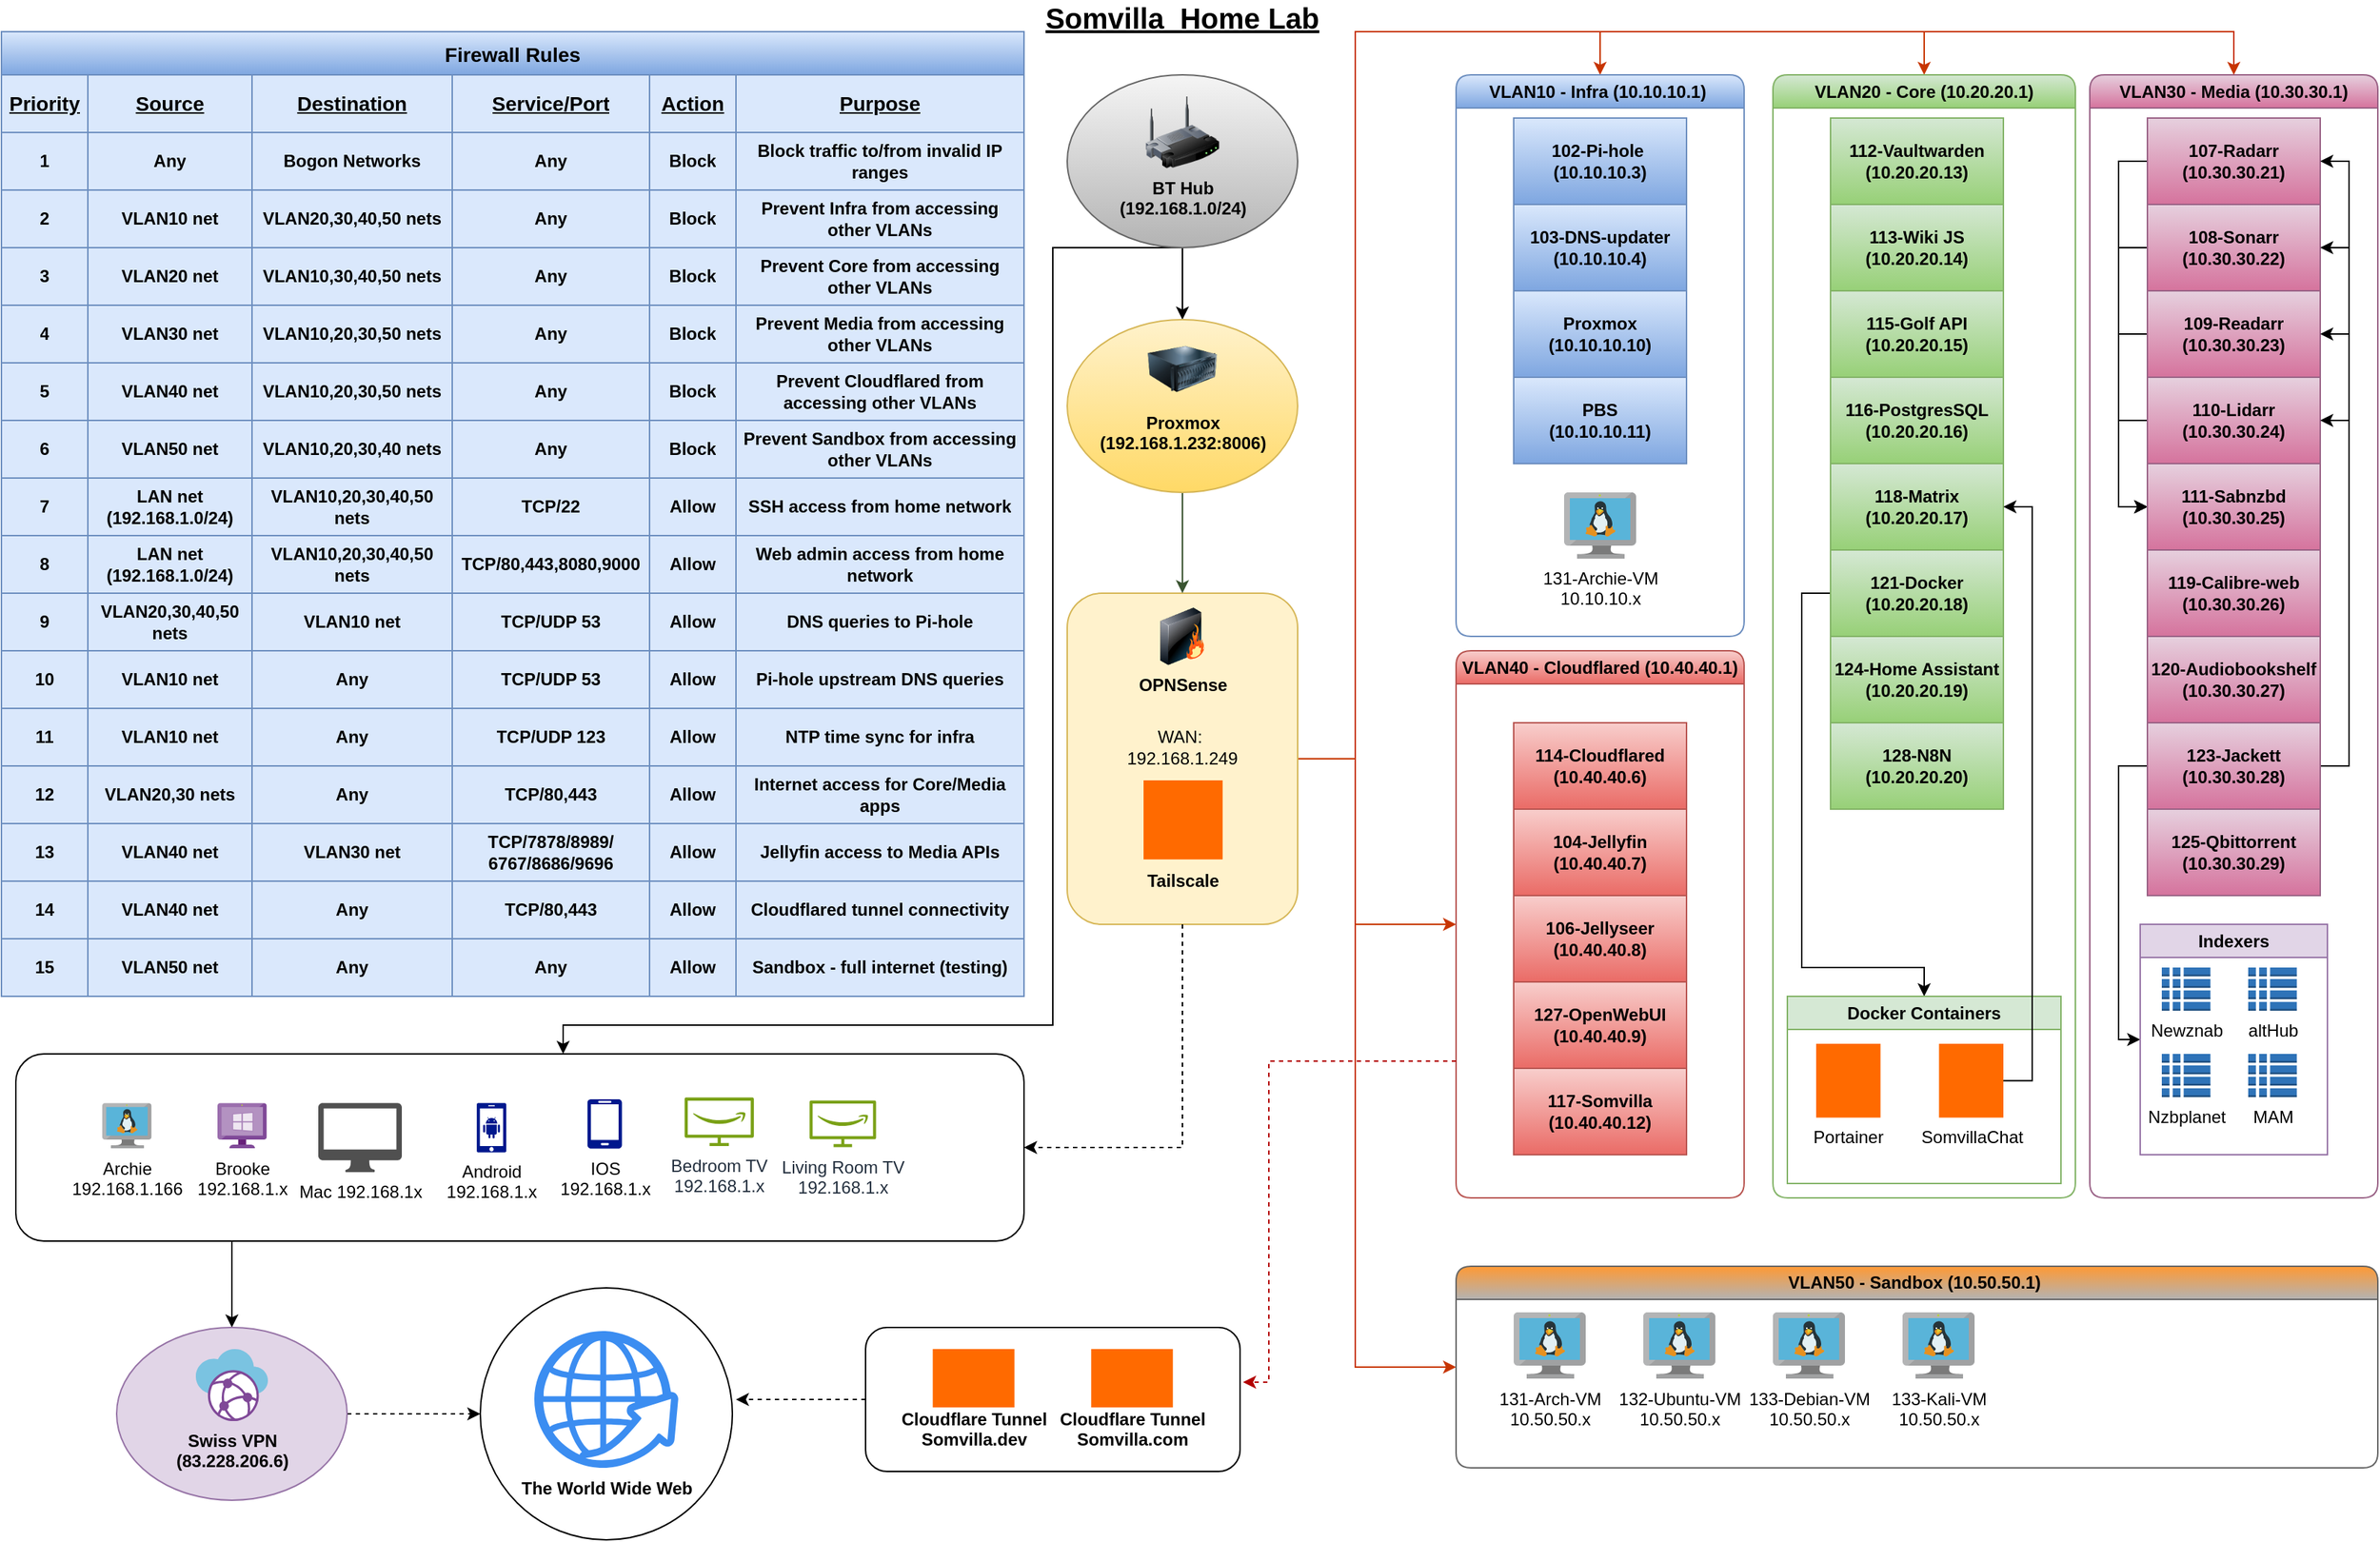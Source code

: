 <mxfile version="28.1.2">
  <diagram name="Page-1" id="2l_jHQsMw_nlB7P-kN3d">
    <mxGraphModel dx="2054" dy="1128" grid="1" gridSize="10" guides="1" tooltips="1" connect="1" arrows="1" fold="1" page="1" pageScale="1" pageWidth="1700" pageHeight="1100" math="0" shadow="0">
      <root>
        <mxCell id="0" />
        <mxCell id="1" parent="0" />
        <mxCell id="kyZzKkCnzPRXWl6qujbp-226" value="" style="ellipse;whiteSpace=wrap;html=1;aspect=fixed;" vertex="1" parent="1">
          <mxGeometry x="362.5" y="912.5" width="175" height="175" as="geometry" />
        </mxCell>
        <mxCell id="kyZzKkCnzPRXWl6qujbp-37" style="edgeStyle=orthogonalEdgeStyle;rounded=0;orthogonalLoop=1;jettySize=auto;html=1;exitX=0;exitY=0.5;exitDx=0;exitDy=0;dashed=1;strokeColor=light-dark(#000000,#FF0000);entryX=1.014;entryY=0.443;entryDx=0;entryDy=0;entryPerimeter=0;" edge="1" parent="1" source="kyZzKkCnzPRXWl6qujbp-31" target="kyZzKkCnzPRXWl6qujbp-226">
          <mxGeometry relative="1" as="geometry">
            <mxPoint x="550" y="990" as="targetPoint" />
          </mxGeometry>
        </mxCell>
        <mxCell id="kyZzKkCnzPRXWl6qujbp-31" value="" style="rounded=1;whiteSpace=wrap;html=1;container=1;collapsible=0;" vertex="1" parent="1">
          <mxGeometry x="630" y="940" width="260" height="100" as="geometry" />
        </mxCell>
        <mxCell id="kyZzKkCnzPRXWl6qujbp-24" value="&lt;div&gt;&lt;br&gt;&lt;/div&gt;&lt;div&gt;&lt;br&gt;&lt;/div&gt;&lt;div&gt;&lt;br&gt;&lt;/div&gt;&lt;div&gt;&lt;br&gt;&lt;/div&gt;&lt;div&gt;&lt;br&gt;&lt;/div&gt;&lt;div&gt;Cloudflare Tunnel&lt;br&gt;Somvilla.dev&lt;/div&gt;" style="points=[];aspect=fixed;html=1;align=center;shadow=0;dashed=0;fillColor=#FF6A00;strokeColor=none;shape=mxgraph.alibaba_cloud.clouddev;fontStyle=1" vertex="1" parent="kyZzKkCnzPRXWl6qujbp-31">
          <mxGeometry x="46.65" y="15" width="56.7" height="40.5" as="geometry" />
        </mxCell>
        <mxCell id="qBCkmrOF__fB7yVJp3Rr-75" value="&lt;div&gt;&lt;br&gt;&lt;/div&gt;&lt;div&gt;&lt;br&gt;&lt;/div&gt;&lt;div&gt;&lt;br&gt;&lt;/div&gt;&lt;div&gt;&lt;br&gt;&lt;/div&gt;&lt;div&gt;&lt;br&gt;&lt;/div&gt;&lt;div&gt;Cloudflare Tunnel&lt;br&gt;Somvilla.com&lt;/div&gt;" style="points=[];aspect=fixed;html=1;align=center;shadow=0;dashed=0;fillColor=#FF6A00;strokeColor=none;shape=mxgraph.alibaba_cloud.clouddev;fontStyle=1" parent="kyZzKkCnzPRXWl6qujbp-31" vertex="1">
          <mxGeometry x="156.65" y="15" width="56.7" height="40.5" as="geometry" />
        </mxCell>
        <mxCell id="CJNbvoDMB4cZCmzuY-xy-2" style="edgeStyle=orthogonalEdgeStyle;rounded=0;orthogonalLoop=1;jettySize=auto;html=1;exitX=0.5;exitY=1;exitDx=0;exitDy=0;" parent="1" source="qBCkmrOF__fB7yVJp3Rr-79" target="qBCkmrOF__fB7yVJp3Rr-59" edge="1">
          <mxGeometry relative="1" as="geometry">
            <Array as="points">
              <mxPoint x="190" y="880" />
            </Array>
          </mxGeometry>
        </mxCell>
        <object label="" subnet="192.168.1" id="qBCkmrOF__fB7yVJp3Rr-79">
          <mxCell style="rounded=1;whiteSpace=wrap;html=1;container=1;collapsible=0;metaEdit=0;" parent="1" vertex="1">
            <mxGeometry x="40" y="750" width="700" height="130" as="geometry" />
          </mxCell>
        </object>
        <object label="&lt;div&gt;Living Room TV&lt;/div&gt;&lt;div&gt;%subnet%.x&lt;/div&gt;" placeholders="1" id="qBCkmrOF__fB7yVJp3Rr-73">
          <mxCell style="sketch=0;outlineConnect=0;fontColor=#232F3E;gradientColor=none;fillColor=#7AA116;strokeColor=none;dashed=0;verticalLabelPosition=bottom;verticalAlign=top;align=center;html=1;fontSize=12;fontStyle=0;aspect=fixed;pointerEvents=1;shape=mxgraph.aws4.firetv;" parent="qBCkmrOF__fB7yVJp3Rr-79" vertex="1">
            <mxGeometry x="551.124" y="32.31" width="46.151" height="32.545" as="geometry" />
          </mxCell>
        </object>
        <object label="&lt;div&gt;Bedroom TV&lt;/div&gt;&lt;div&gt;%subnet%.x&lt;/div&gt;" placeholders="1" id="qBCkmrOF__fB7yVJp3Rr-71">
          <mxCell style="sketch=0;outlineConnect=0;fontColor=#232F3E;gradientColor=none;fillColor=#7AA116;strokeColor=none;dashed=0;verticalLabelPosition=bottom;verticalAlign=top;align=center;html=1;fontSize=12;fontStyle=0;aspect=fixed;pointerEvents=1;shape=mxgraph.aws4.firetv;" parent="qBCkmrOF__fB7yVJp3Rr-79" vertex="1">
            <mxGeometry x="464.339" y="30.19" width="48.089" height="33.904" as="geometry" />
          </mxCell>
        </object>
        <object label="&lt;div&gt;IOS&lt;/div&gt;&lt;div&gt;%subnet%.x&lt;/div&gt;" placeholders="1" id="qBCkmrOF__fB7yVJp3Rr-55">
          <mxCell style="sketch=0;aspect=fixed;pointerEvents=1;shadow=0;dashed=0;html=1;strokeColor=none;labelPosition=center;verticalLabelPosition=bottom;verticalAlign=top;align=center;fillColor=#00188D;shape=mxgraph.azure.mobile" parent="qBCkmrOF__fB7yVJp3Rr-79" vertex="1">
            <mxGeometry x="396.839" y="31.421" width="23.987" height="34.267" as="geometry" />
          </mxCell>
        </object>
        <object label="&lt;div&gt;Android&lt;/div&gt;&lt;div&gt;%subnet%.x&lt;/div&gt;" placeholders="1" id="qBCkmrOF__fB7yVJp3Rr-54">
          <mxCell style="sketch=0;aspect=fixed;pointerEvents=1;shadow=0;dashed=0;html=1;strokeColor=none;labelPosition=center;verticalLabelPosition=bottom;verticalAlign=top;align=center;fillColor=#00188D;shape=mxgraph.mscae.enterprise.android_phone" parent="qBCkmrOF__fB7yVJp3Rr-79" vertex="1">
            <mxGeometry x="320.003" y="34.162" width="20.56" height="34.267" as="geometry" />
          </mxCell>
        </object>
        <object label="Brooke&lt;br&gt;%subnet%.x" placeholders="1" id="qBCkmrOF__fB7yVJp3Rr-81">
          <mxCell style="image;sketch=0;aspect=fixed;html=1;points=[];align=center;fontSize=12;image=img/lib/mscae/VM_Windows_Non_Azure.svg;" parent="qBCkmrOF__fB7yVJp3Rr-79" vertex="1">
            <mxGeometry x="140.003" y="34.161" width="34.267" height="31.525" as="geometry" />
          </mxCell>
        </object>
        <object label="Archie&lt;br&gt;%subnet%.166" placeholders="1" id="qBCkmrOF__fB7yVJp3Rr-80">
          <mxCell style="image;sketch=0;aspect=fixed;html=1;points=[];align=center;fontSize=12;image=img/lib/mscae/VM_Linux.svg;" parent="qBCkmrOF__fB7yVJp3Rr-79" vertex="1">
            <mxGeometry x="60.001" y="34.161" width="34.267" height="31.525" as="geometry" />
          </mxCell>
        </object>
        <object label="Mac %subnet%x" placeholders="1" id="kyZzKkCnzPRXWl6qujbp-225">
          <mxCell style="sketch=0;pointerEvents=1;shadow=0;dashed=0;html=1;strokeColor=none;fillColor=#505050;labelPosition=center;verticalLabelPosition=bottom;verticalAlign=top;outlineConnect=0;align=center;shape=mxgraph.office.devices.mac_client;" vertex="1" parent="qBCkmrOF__fB7yVJp3Rr-79">
            <mxGeometry x="210" y="34.16" width="58" height="48" as="geometry" />
          </mxCell>
        </object>
        <mxCell id="kyZzKkCnzPRXWl6qujbp-36" style="edgeStyle=orthogonalEdgeStyle;rounded=0;orthogonalLoop=1;jettySize=auto;html=1;exitX=1;exitY=0.5;exitDx=0;exitDy=0;dashed=1;strokeColor=light-dark(#000000,#FF0000);entryX=0;entryY=0.5;entryDx=0;entryDy=0;" edge="1" parent="1" source="qBCkmrOF__fB7yVJp3Rr-59" target="kyZzKkCnzPRXWl6qujbp-226">
          <mxGeometry relative="1" as="geometry">
            <mxPoint x="350" y="1010" as="targetPoint" />
          </mxGeometry>
        </mxCell>
        <mxCell id="qBCkmrOF__fB7yVJp3Rr-59" value="" style="ellipse;whiteSpace=wrap;html=1;container=1;collapsible=0;fillColor=#e1d5e7;strokeColor=#9673a6;fontStyle=1" parent="1" vertex="1">
          <mxGeometry x="110" y="940" width="160" height="120" as="geometry" />
        </mxCell>
        <mxCell id="qBCkmrOF__fB7yVJp3Rr-56" value="&lt;div&gt;Swiss VPN&lt;/div&gt;&lt;div&gt;(83.228.206.6)&lt;/div&gt;" style="image;sketch=0;aspect=fixed;html=1;points=[];align=center;fontSize=12;image=img/lib/mscae/Virtual_WANs.svg;labelBackgroundColor=none;fontStyle=1" parent="qBCkmrOF__fB7yVJp3Rr-59" vertex="1">
          <mxGeometry x="55" y="15" width="50" height="50" as="geometry" />
        </mxCell>
        <object label="VLAN30 - Media (10.30.30.1)" placeholders="1" subnet="10.30.30." id="qBCkmrOF__fB7yVJp3Rr-13">
          <mxCell style="swimlane;whiteSpace=wrap;html=1;fillColor=#e6d0de;strokeColor=#996185;rounded=1;collapsible=0;gradientColor=#d5739d;swimlaneFillColor=default;" parent="1" vertex="1">
            <mxGeometry x="1480" y="70" width="200" height="780" as="geometry" />
          </mxCell>
        </object>
        <mxCell id="kyZzKkCnzPRXWl6qujbp-56" style="edgeStyle=orthogonalEdgeStyle;rounded=0;orthogonalLoop=1;jettySize=auto;html=1;exitX=0;exitY=0.5;exitDx=0;exitDy=0;entryX=0;entryY=0.5;entryDx=0;entryDy=0;" edge="1" parent="qBCkmrOF__fB7yVJp3Rr-13" source="qBCkmrOF__fB7yVJp3Rr-26" target="qBCkmrOF__fB7yVJp3Rr-30">
          <mxGeometry relative="1" as="geometry" />
        </mxCell>
        <object label="&lt;div&gt;107-Radarr&lt;/div&gt;&lt;div&gt;(%subnet%21)&lt;/div&gt;" placeholders="1" id="qBCkmrOF__fB7yVJp3Rr-26">
          <mxCell style="rounded=0;whiteSpace=wrap;html=1;fillColor=#e6d0de;strokeColor=#996185;gradientColor=#d5739d;fontStyle=1" parent="qBCkmrOF__fB7yVJp3Rr-13" vertex="1">
            <mxGeometry x="40" y="30" width="120" height="60" as="geometry" />
          </mxCell>
        </object>
        <mxCell id="kyZzKkCnzPRXWl6qujbp-57" style="edgeStyle=orthogonalEdgeStyle;rounded=0;orthogonalLoop=1;jettySize=auto;html=1;exitX=0;exitY=0.5;exitDx=0;exitDy=0;entryX=0;entryY=0.5;entryDx=0;entryDy=0;" edge="1" parent="qBCkmrOF__fB7yVJp3Rr-13" source="qBCkmrOF__fB7yVJp3Rr-27" target="qBCkmrOF__fB7yVJp3Rr-30">
          <mxGeometry relative="1" as="geometry" />
        </mxCell>
        <object label="&lt;div&gt;108-Sonarr&lt;/div&gt;&lt;div&gt;(%subnet%22)&lt;/div&gt;" placeholders="1" id="qBCkmrOF__fB7yVJp3Rr-27">
          <mxCell style="rounded=0;whiteSpace=wrap;html=1;fillColor=#e6d0de;strokeColor=#996185;gradientColor=#d5739d;fontStyle=1" parent="qBCkmrOF__fB7yVJp3Rr-13" vertex="1">
            <mxGeometry x="40" y="90" width="120" height="60" as="geometry" />
          </mxCell>
        </object>
        <mxCell id="kyZzKkCnzPRXWl6qujbp-58" style="edgeStyle=orthogonalEdgeStyle;rounded=0;orthogonalLoop=1;jettySize=auto;html=1;exitX=0;exitY=0.5;exitDx=0;exitDy=0;entryX=0;entryY=0.5;entryDx=0;entryDy=0;" edge="1" parent="qBCkmrOF__fB7yVJp3Rr-13" source="qBCkmrOF__fB7yVJp3Rr-28" target="qBCkmrOF__fB7yVJp3Rr-30">
          <mxGeometry relative="1" as="geometry" />
        </mxCell>
        <object label="&lt;div&gt;109-Readarr&lt;/div&gt;&lt;div&gt;(%subnet%23)&lt;/div&gt;" placeholders="1" id="qBCkmrOF__fB7yVJp3Rr-28">
          <mxCell style="rounded=0;whiteSpace=wrap;html=1;fillColor=#e6d0de;strokeColor=#996185;gradientColor=#d5739d;fontStyle=1" parent="qBCkmrOF__fB7yVJp3Rr-13" vertex="1">
            <mxGeometry x="40" y="150" width="120" height="60" as="geometry" />
          </mxCell>
        </object>
        <mxCell id="kyZzKkCnzPRXWl6qujbp-59" style="edgeStyle=orthogonalEdgeStyle;rounded=0;orthogonalLoop=1;jettySize=auto;html=1;exitX=0;exitY=0.5;exitDx=0;exitDy=0;entryX=0;entryY=0.5;entryDx=0;entryDy=0;" edge="1" parent="qBCkmrOF__fB7yVJp3Rr-13" source="qBCkmrOF__fB7yVJp3Rr-29" target="qBCkmrOF__fB7yVJp3Rr-30">
          <mxGeometry relative="1" as="geometry" />
        </mxCell>
        <object label="&lt;div&gt;110-Lidarr&lt;/div&gt;&lt;div&gt;(%subnet%24)&lt;/div&gt;" placeholders="1" id="qBCkmrOF__fB7yVJp3Rr-29">
          <mxCell style="rounded=0;whiteSpace=wrap;html=1;fillColor=#e6d0de;strokeColor=#996185;gradientColor=#d5739d;fontStyle=1" parent="qBCkmrOF__fB7yVJp3Rr-13" vertex="1">
            <mxGeometry x="40" y="210" width="120" height="60" as="geometry" />
          </mxCell>
        </object>
        <object label="&lt;div&gt;111-Sabnzbd&lt;/div&gt;&lt;div&gt;(%subnet%25)&lt;/div&gt;" placeholders="1" id="qBCkmrOF__fB7yVJp3Rr-30">
          <mxCell style="rounded=0;whiteSpace=wrap;html=1;fillColor=#e6d0de;strokeColor=#996185;gradientColor=#d5739d;fontStyle=1" parent="qBCkmrOF__fB7yVJp3Rr-13" vertex="1">
            <mxGeometry x="40" y="270" width="120" height="60" as="geometry" />
          </mxCell>
        </object>
        <object label="&lt;div&gt;119-Calibre-web&lt;/div&gt;&lt;div&gt;(%subnet%26)&lt;/div&gt;" placeholders="1" id="qBCkmrOF__fB7yVJp3Rr-35">
          <mxCell style="rounded=0;whiteSpace=wrap;html=1;fillColor=#e6d0de;strokeColor=#996185;gradientColor=#d5739d;fontStyle=1" parent="qBCkmrOF__fB7yVJp3Rr-13" vertex="1">
            <mxGeometry x="40" y="330" width="120" height="60" as="geometry" />
          </mxCell>
        </object>
        <object label="&lt;div&gt;120-Audiobookshelf&lt;/div&gt;&lt;div&gt;(%subnet%27)&lt;/div&gt;" placeholders="1" id="qBCkmrOF__fB7yVJp3Rr-36">
          <mxCell style="rounded=0;whiteSpace=wrap;html=1;fillColor=#e6d0de;strokeColor=#996185;gradientColor=#d5739d;fontStyle=1" parent="qBCkmrOF__fB7yVJp3Rr-13" vertex="1">
            <mxGeometry x="40" y="390" width="120" height="60" as="geometry" />
          </mxCell>
        </object>
        <mxCell id="kyZzKkCnzPRXWl6qujbp-51" style="edgeStyle=orthogonalEdgeStyle;rounded=0;orthogonalLoop=1;jettySize=auto;html=1;exitX=0;exitY=0.5;exitDx=0;exitDy=0;entryX=0;entryY=0.5;entryDx=0;entryDy=0;" edge="1" parent="qBCkmrOF__fB7yVJp3Rr-13" source="qBCkmrOF__fB7yVJp3Rr-37" target="kyZzKkCnzPRXWl6qujbp-45">
          <mxGeometry relative="1" as="geometry" />
        </mxCell>
        <mxCell id="kyZzKkCnzPRXWl6qujbp-52" style="edgeStyle=orthogonalEdgeStyle;rounded=0;orthogonalLoop=1;jettySize=auto;html=1;exitX=1;exitY=0.5;exitDx=0;exitDy=0;entryX=1;entryY=0.5;entryDx=0;entryDy=0;" edge="1" parent="qBCkmrOF__fB7yVJp3Rr-13" source="qBCkmrOF__fB7yVJp3Rr-37" target="qBCkmrOF__fB7yVJp3Rr-26">
          <mxGeometry relative="1" as="geometry" />
        </mxCell>
        <mxCell id="kyZzKkCnzPRXWl6qujbp-53" style="edgeStyle=orthogonalEdgeStyle;rounded=0;orthogonalLoop=1;jettySize=auto;html=1;exitX=1;exitY=0.5;exitDx=0;exitDy=0;entryX=1;entryY=0.5;entryDx=0;entryDy=0;" edge="1" parent="qBCkmrOF__fB7yVJp3Rr-13" source="qBCkmrOF__fB7yVJp3Rr-37" target="qBCkmrOF__fB7yVJp3Rr-27">
          <mxGeometry relative="1" as="geometry" />
        </mxCell>
        <mxCell id="kyZzKkCnzPRXWl6qujbp-54" style="edgeStyle=orthogonalEdgeStyle;rounded=0;orthogonalLoop=1;jettySize=auto;html=1;exitX=1;exitY=0.5;exitDx=0;exitDy=0;entryX=1;entryY=0.5;entryDx=0;entryDy=0;" edge="1" parent="qBCkmrOF__fB7yVJp3Rr-13" source="qBCkmrOF__fB7yVJp3Rr-37" target="qBCkmrOF__fB7yVJp3Rr-28">
          <mxGeometry relative="1" as="geometry" />
        </mxCell>
        <mxCell id="kyZzKkCnzPRXWl6qujbp-55" style="edgeStyle=orthogonalEdgeStyle;rounded=0;orthogonalLoop=1;jettySize=auto;html=1;exitX=1;exitY=0.5;exitDx=0;exitDy=0;entryX=1;entryY=0.5;entryDx=0;entryDy=0;" edge="1" parent="qBCkmrOF__fB7yVJp3Rr-13" source="qBCkmrOF__fB7yVJp3Rr-37" target="qBCkmrOF__fB7yVJp3Rr-29">
          <mxGeometry relative="1" as="geometry" />
        </mxCell>
        <object label="&lt;div&gt;123-Jackett&lt;/div&gt;&lt;div&gt;(%subnet%28)&lt;/div&gt;" placeholders="1" id="qBCkmrOF__fB7yVJp3Rr-37">
          <mxCell style="rounded=0;whiteSpace=wrap;html=1;fillColor=#e6d0de;strokeColor=#996185;gradientColor=#d5739d;fontStyle=1" parent="qBCkmrOF__fB7yVJp3Rr-13" vertex="1">
            <mxGeometry x="40" y="450" width="120" height="60" as="geometry" />
          </mxCell>
        </object>
        <object label="&lt;div&gt;125-Qbittorrent&lt;/div&gt;&lt;div&gt;(%subnet%29)&lt;/div&gt;" placeholders="1" id="qBCkmrOF__fB7yVJp3Rr-38">
          <mxCell style="rounded=0;whiteSpace=wrap;html=1;fillColor=#e6d0de;strokeColor=#996185;gradientColor=#d5739d;fontStyle=1" parent="qBCkmrOF__fB7yVJp3Rr-13" vertex="1">
            <mxGeometry x="40" y="510" width="120" height="60" as="geometry" />
          </mxCell>
        </object>
        <mxCell id="kyZzKkCnzPRXWl6qujbp-45" value="Indexers" style="swimlane;whiteSpace=wrap;html=1;collapsible=0;fillColor=#e1d5e7;strokeColor=#9673a6;" vertex="1" parent="qBCkmrOF__fB7yVJp3Rr-13">
          <mxGeometry x="35" y="590" width="130" height="160" as="geometry" />
        </mxCell>
        <mxCell id="kyZzKkCnzPRXWl6qujbp-48" value="Newznab" style="outlineConnect=0;dashed=0;verticalLabelPosition=bottom;verticalAlign=top;align=center;html=1;shape=mxgraph.aws3.global_secondary_index;fillColor=#2E73B8;gradientColor=none;" vertex="1" parent="kyZzKkCnzPRXWl6qujbp-45">
          <mxGeometry x="15" y="30" width="33.75" height="30" as="geometry" />
        </mxCell>
        <mxCell id="kyZzKkCnzPRXWl6qujbp-47" value="altHub" style="outlineConnect=0;dashed=0;verticalLabelPosition=bottom;verticalAlign=top;align=center;html=1;shape=mxgraph.aws3.global_secondary_index;fillColor=#2E73B8;gradientColor=none;" vertex="1" parent="kyZzKkCnzPRXWl6qujbp-45">
          <mxGeometry x="75" y="30" width="33.75" height="30" as="geometry" />
        </mxCell>
        <mxCell id="kyZzKkCnzPRXWl6qujbp-49" value="Nzbplanet" style="outlineConnect=0;dashed=0;verticalLabelPosition=bottom;verticalAlign=top;align=center;html=1;shape=mxgraph.aws3.global_secondary_index;fillColor=#2E73B8;gradientColor=none;" vertex="1" parent="kyZzKkCnzPRXWl6qujbp-45">
          <mxGeometry x="15" y="90" width="33.75" height="30" as="geometry" />
        </mxCell>
        <mxCell id="kyZzKkCnzPRXWl6qujbp-50" value="MAM" style="outlineConnect=0;dashed=0;verticalLabelPosition=bottom;verticalAlign=top;align=center;html=1;shape=mxgraph.aws3.global_secondary_index;fillColor=#2E73B8;gradientColor=none;" vertex="1" parent="kyZzKkCnzPRXWl6qujbp-45">
          <mxGeometry x="75" y="90" width="33.75" height="30" as="geometry" />
        </mxCell>
        <mxCell id="CJNbvoDMB4cZCmzuY-xy-11" style="edgeStyle=orthogonalEdgeStyle;rounded=0;orthogonalLoop=1;jettySize=auto;html=1;exitX=1;exitY=0.5;exitDx=0;exitDy=0;fillColor=#fa6800;strokeColor=#C73500;entryX=0.5;entryY=0;entryDx=0;entryDy=0;" parent="1" source="qBCkmrOF__fB7yVJp3Rr-2" target="qBCkmrOF__fB7yVJp3Rr-13" edge="1">
          <mxGeometry relative="1" as="geometry">
            <Array as="points">
              <mxPoint x="970" y="545" />
              <mxPoint x="970" y="40" />
              <mxPoint x="1580" y="40" />
            </Array>
            <mxPoint x="1580" y="50" as="targetPoint" />
          </mxGeometry>
        </mxCell>
        <mxCell id="kyZzKkCnzPRXWl6qujbp-25" style="edgeStyle=orthogonalEdgeStyle;rounded=0;orthogonalLoop=1;jettySize=auto;html=1;exitX=1;exitY=0.5;exitDx=0;exitDy=0;entryX=0.5;entryY=0;entryDx=0;entryDy=0;fillColor=#fa6800;strokeColor=#C73500;" edge="1" parent="1" source="qBCkmrOF__fB7yVJp3Rr-2" target="qBCkmrOF__fB7yVJp3Rr-3">
          <mxGeometry relative="1" as="geometry">
            <Array as="points">
              <mxPoint x="970" y="545" />
              <mxPoint x="970" y="40" />
              <mxPoint x="1140" y="40" />
            </Array>
          </mxGeometry>
        </mxCell>
        <mxCell id="kyZzKkCnzPRXWl6qujbp-26" style="edgeStyle=orthogonalEdgeStyle;rounded=0;orthogonalLoop=1;jettySize=auto;html=1;exitX=1;exitY=0.5;exitDx=0;exitDy=0;entryX=0;entryY=0.5;entryDx=0;entryDy=0;fillColor=#fa6800;strokeColor=#C73500;" edge="1" parent="1" source="qBCkmrOF__fB7yVJp3Rr-2" target="qBCkmrOF__fB7yVJp3Rr-40">
          <mxGeometry relative="1" as="geometry">
            <Array as="points">
              <mxPoint x="970" y="545" />
              <mxPoint x="970" y="660" />
            </Array>
          </mxGeometry>
        </mxCell>
        <mxCell id="kyZzKkCnzPRXWl6qujbp-66" style="edgeStyle=orthogonalEdgeStyle;rounded=0;orthogonalLoop=1;jettySize=auto;html=1;exitX=1;exitY=0.5;exitDx=0;exitDy=0;entryX=0.5;entryY=0;entryDx=0;entryDy=0;fillColor=#fff2cc;strokeColor=#C73500;" edge="1" parent="1" source="qBCkmrOF__fB7yVJp3Rr-2" target="qBCkmrOF__fB7yVJp3Rr-12">
          <mxGeometry relative="1" as="geometry">
            <Array as="points">
              <mxPoint x="970" y="545" />
              <mxPoint x="970" y="40" />
              <mxPoint x="1365" y="40" />
            </Array>
          </mxGeometry>
        </mxCell>
        <mxCell id="kyZzKkCnzPRXWl6qujbp-210" style="edgeStyle=orthogonalEdgeStyle;rounded=0;orthogonalLoop=1;jettySize=auto;html=1;exitX=1;exitY=0.5;exitDx=0;exitDy=0;entryX=0;entryY=0.5;entryDx=0;entryDy=0;fillColor=#ffe6cc;strokeColor=#C73500;" edge="1" parent="1" source="qBCkmrOF__fB7yVJp3Rr-2" target="CJNbvoDMB4cZCmzuY-xy-3">
          <mxGeometry relative="1" as="geometry">
            <Array as="points">
              <mxPoint x="970" y="545" />
              <mxPoint x="970" y="968" />
            </Array>
          </mxGeometry>
        </mxCell>
        <mxCell id="qBCkmrOF__fB7yVJp3Rr-2" value="&lt;div&gt;&lt;br&gt;&lt;/div&gt;&lt;div&gt;&lt;br&gt;&lt;/div&gt;&lt;div&gt;&lt;br&gt;&lt;/div&gt;&lt;div&gt;&lt;br&gt;&lt;/div&gt;&lt;div&gt;&lt;br&gt;&lt;/div&gt;&lt;br&gt;&lt;div&gt;WAN:&amp;nbsp;&lt;/div&gt;&lt;div&gt;192.168.1.249&lt;/div&gt;&lt;div&gt;&lt;br&gt;&lt;/div&gt;" style="rounded=1;whiteSpace=wrap;html=1;verticalAlign=top;fillColor=#fff2cc;strokeColor=#d6b656;container=1;collapsible=0;" parent="1" vertex="1">
          <mxGeometry x="770" y="430" width="160" height="230" as="geometry" />
        </mxCell>
        <mxCell id="kyZzKkCnzPRXWl6qujbp-1" value="&lt;div&gt;OPNSense&lt;/div&gt;" style="image;html=1;image=img/lib/clip_art/networking/Firewall_128x128.png;labelBackgroundColor=none;fontStyle=1" vertex="1" parent="qBCkmrOF__fB7yVJp3Rr-2">
          <mxGeometry x="60.0" y="10" width="40" height="40" as="geometry" />
        </mxCell>
        <mxCell id="qBCkmrOF__fB7yVJp3Rr-60" value="&lt;div&gt;&lt;br&gt;&lt;/div&gt;&lt;div&gt;&lt;br&gt;&lt;/div&gt;&lt;div&gt;&lt;br&gt;&lt;/div&gt;&lt;div&gt;&lt;br&gt;&lt;/div&gt;&lt;div&gt;&lt;br&gt;&lt;/div&gt;&lt;div&gt;&lt;br&gt;&lt;/div&gt;&lt;div&gt;Tailscale&lt;/div&gt;" style="points=[];aspect=fixed;html=1;align=center;shadow=0;dashed=0;fillColor=#FF6A00;strokeColor=none;shape=mxgraph.alibaba_cloud.vpn_gateway;fontStyle=1" parent="qBCkmrOF__fB7yVJp3Rr-2" vertex="1">
          <mxGeometry x="53" y="130" width="54.9" height="54.9" as="geometry" />
        </mxCell>
        <object label="VLAN10 - Infra (10.10.10.1)&amp;nbsp;" placeholders="1" subnet="10.10.10." id="qBCkmrOF__fB7yVJp3Rr-3">
          <mxCell style="swimlane;whiteSpace=wrap;html=1;fillColor=#dae8fc;strokeColor=#6c8ebf;rounded=1;collapsible=0;gradientColor=#7ea6e0;swimlaneFillColor=default;" parent="1" vertex="1">
            <mxGeometry x="1040" y="70" width="200" height="390" as="geometry">
              <mxRectangle x="60" y="360" width="130" height="30" as="alternateBounds" />
            </mxGeometry>
          </mxCell>
        </object>
        <object label="&lt;div&gt;102-Pi-hole&amp;nbsp;&lt;/div&gt;&lt;div&gt;(%subnet%3)&lt;/div&gt;" placeholders="1" id="qBCkmrOF__fB7yVJp3Rr-5">
          <mxCell style="rounded=0;whiteSpace=wrap;html=1;fillColor=#dae8fc;strokeColor=#6c8ebf;gradientColor=#7ea6e0;fontStyle=1" parent="qBCkmrOF__fB7yVJp3Rr-3" vertex="1">
            <mxGeometry x="40" y="30" width="120" height="60" as="geometry" />
          </mxCell>
        </object>
        <object label="&lt;div&gt;103-DNS-updater&lt;/div&gt;&lt;div&gt;(%subnet%4)&lt;/div&gt;" placeholders="1" id="qBCkmrOF__fB7yVJp3Rr-6">
          <mxCell style="rounded=0;whiteSpace=wrap;html=1;fillColor=#dae8fc;strokeColor=#6c8ebf;gradientColor=#7ea6e0;fontStyle=1" parent="qBCkmrOF__fB7yVJp3Rr-3" vertex="1">
            <mxGeometry x="40" y="90" width="120" height="60" as="geometry" />
          </mxCell>
        </object>
        <object label="&lt;div&gt;Proxmox&lt;/div&gt;&lt;div&gt;(%subnet%10)&lt;/div&gt;" placeholders="1" id="qBCkmrOF__fB7yVJp3Rr-9">
          <mxCell style="rounded=0;whiteSpace=wrap;html=1;fillColor=#dae8fc;strokeColor=#6c8ebf;gradientColor=#7ea6e0;fontStyle=1" parent="qBCkmrOF__fB7yVJp3Rr-3" vertex="1">
            <mxGeometry x="40" y="150" width="120" height="60" as="geometry" />
          </mxCell>
        </object>
        <object label="&lt;div&gt;PBS&lt;/div&gt;&lt;div&gt;(%subnet%11)&lt;/div&gt;" placeholders="1" id="qBCkmrOF__fB7yVJp3Rr-11">
          <mxCell style="rounded=0;whiteSpace=wrap;html=1;fillColor=#dae8fc;strokeColor=#6c8ebf;gradientColor=#7ea6e0;fontStyle=1" parent="qBCkmrOF__fB7yVJp3Rr-3" vertex="1">
            <mxGeometry x="40" y="210" width="120" height="60" as="geometry" />
          </mxCell>
        </object>
        <object label="131-Archie-VM&lt;br&gt;%subnet%x" placeholders="1" id="kyZzKkCnzPRXWl6qujbp-38">
          <mxCell style="image;sketch=0;aspect=fixed;html=1;points=[];align=center;fontSize=12;image=img/lib/mscae/VM_Linux.svg;" vertex="1" parent="qBCkmrOF__fB7yVJp3Rr-3">
            <mxGeometry x="75" y="290" width="50" height="46" as="geometry" />
          </mxCell>
        </object>
        <object label="VLAN20 - Core (10.20.20.1)" placeholders="1" subnet="10.20.20." id="qBCkmrOF__fB7yVJp3Rr-12">
          <mxCell style="swimlane;whiteSpace=wrap;html=1;fillColor=#d5e8d4;strokeColor=#82b366;rounded=1;collapsible=0;gradientColor=#97d077;swimlaneFillColor=default;" parent="1" vertex="1">
            <mxGeometry x="1260" y="70" width="210" height="780" as="geometry" />
          </mxCell>
        </object>
        <object label="&lt;div&gt;112-Vaultwarden&lt;/div&gt;&lt;div&gt;(%subnet%13)&lt;/div&gt;" placeholders="1" id="qBCkmrOF__fB7yVJp3Rr-17">
          <mxCell style="rounded=0;whiteSpace=wrap;html=1;fillColor=#d5e8d4;strokeColor=#82b366;gradientColor=#97d077;fontStyle=1" parent="qBCkmrOF__fB7yVJp3Rr-12" vertex="1">
            <mxGeometry x="40" y="30" width="120" height="60" as="geometry" />
          </mxCell>
        </object>
        <object label="&lt;div&gt;113-Wiki JS&lt;/div&gt;&lt;div&gt;(%subnet%14)&lt;/div&gt;" placeholders="1" id="qBCkmrOF__fB7yVJp3Rr-18">
          <mxCell style="rounded=0;whiteSpace=wrap;html=1;fillColor=#d5e8d4;strokeColor=#82b366;gradientColor=#97d077;fontStyle=1" parent="qBCkmrOF__fB7yVJp3Rr-12" vertex="1">
            <mxGeometry x="40" y="90" width="120" height="60" as="geometry" />
          </mxCell>
        </object>
        <object label="&lt;div&gt;115-Golf API&lt;/div&gt;&lt;div&gt;(%subnet%15)&lt;/div&gt;" placeholders="1" id="qBCkmrOF__fB7yVJp3Rr-19">
          <mxCell style="rounded=0;whiteSpace=wrap;html=1;fillColor=#d5e8d4;strokeColor=#82b366;gradientColor=#97d077;fontStyle=1" parent="qBCkmrOF__fB7yVJp3Rr-12" vertex="1">
            <mxGeometry x="40" y="150" width="120" height="60" as="geometry" />
          </mxCell>
        </object>
        <object label="&lt;div&gt;116-PostgresSQL&lt;/div&gt;&lt;div&gt;(%subnet%16)&lt;/div&gt;" placeholders="1" id="qBCkmrOF__fB7yVJp3Rr-20">
          <mxCell style="rounded=0;whiteSpace=wrap;html=1;fillColor=#d5e8d4;strokeColor=#82b366;gradientColor=#97d077;fontStyle=1" parent="qBCkmrOF__fB7yVJp3Rr-12" vertex="1">
            <mxGeometry x="40" y="210" width="120" height="60" as="geometry" />
          </mxCell>
        </object>
        <object label="&lt;div&gt;118-Matrix&lt;/div&gt;&lt;div&gt;(%subnet%17)&lt;/div&gt;" placeholders="1" id="qBCkmrOF__fB7yVJp3Rr-22">
          <mxCell style="rounded=0;whiteSpace=wrap;html=1;fillColor=#d5e8d4;strokeColor=#82b366;gradientColor=#97d077;fontStyle=1" parent="qBCkmrOF__fB7yVJp3Rr-12" vertex="1">
            <mxGeometry x="40" y="270" width="120" height="60" as="geometry" />
          </mxCell>
        </object>
        <mxCell id="kyZzKkCnzPRXWl6qujbp-65" style="edgeStyle=orthogonalEdgeStyle;rounded=0;orthogonalLoop=1;jettySize=auto;html=1;exitX=0;exitY=0.5;exitDx=0;exitDy=0;entryX=0.5;entryY=0;entryDx=0;entryDy=0;" edge="1" parent="qBCkmrOF__fB7yVJp3Rr-12" source="qBCkmrOF__fB7yVJp3Rr-23" target="kyZzKkCnzPRXWl6qujbp-61">
          <mxGeometry relative="1" as="geometry">
            <Array as="points">
              <mxPoint x="20" y="360" />
              <mxPoint x="20" y="620" />
              <mxPoint x="105" y="620" />
            </Array>
          </mxGeometry>
        </mxCell>
        <object label="&lt;div&gt;121-Docker&lt;/div&gt;&lt;div&gt;(%subnet%18)&lt;/div&gt;" placeholders="1" id="qBCkmrOF__fB7yVJp3Rr-23">
          <mxCell style="rounded=0;whiteSpace=wrap;html=1;fillColor=#d5e8d4;strokeColor=#82b366;gradientColor=#97d077;fontStyle=1" parent="qBCkmrOF__fB7yVJp3Rr-12" vertex="1">
            <mxGeometry x="40" y="330" width="120" height="60" as="geometry" />
          </mxCell>
        </object>
        <object label="&lt;div&gt;124-Home Assistant&lt;/div&gt;&lt;div&gt;(%subnet%19)&lt;/div&gt;" placeholders="1" id="qBCkmrOF__fB7yVJp3Rr-32">
          <mxCell style="rounded=0;whiteSpace=wrap;html=1;fillColor=#d5e8d4;strokeColor=#82b366;gradientColor=#97d077;fontStyle=1" parent="qBCkmrOF__fB7yVJp3Rr-12" vertex="1">
            <mxGeometry x="40" y="390" width="120" height="60" as="geometry" />
          </mxCell>
        </object>
        <object label="&lt;div&gt;128-N8N&lt;/div&gt;&lt;div&gt;(%subnet%20)&lt;/div&gt;" placeholders="1" id="qBCkmrOF__fB7yVJp3Rr-34">
          <mxCell style="rounded=0;whiteSpace=wrap;html=1;fillColor=#d5e8d4;strokeColor=#82b366;gradientColor=#97d077;fontStyle=1" parent="qBCkmrOF__fB7yVJp3Rr-12" vertex="1">
            <mxGeometry x="40" y="450" width="120" height="60" as="geometry" />
          </mxCell>
        </object>
        <mxCell id="kyZzKkCnzPRXWl6qujbp-61" value="Docker Containers" style="swimlane;whiteSpace=wrap;html=1;fillColor=#d5e8d4;strokeColor=#82b366;" vertex="1" parent="qBCkmrOF__fB7yVJp3Rr-12">
          <mxGeometry x="10" y="640" width="190" height="130" as="geometry" />
        </mxCell>
        <mxCell id="kyZzKkCnzPRXWl6qujbp-62" value="Portainer" style="points=[];aspect=fixed;html=1;align=center;shadow=0;dashed=0;fillColor=#FF6A00;strokeColor=none;shape=mxgraph.alibaba_cloud.ask_ack_container_service_for_kubernetes;labelPosition=center;verticalLabelPosition=bottom;verticalAlign=top;" vertex="1" parent="kyZzKkCnzPRXWl6qujbp-61">
          <mxGeometry x="20" y="32.95" width="44.7" height="51.3" as="geometry" />
        </mxCell>
        <mxCell id="kyZzKkCnzPRXWl6qujbp-64" value="SomvillaChat" style="points=[];aspect=fixed;html=1;align=center;shadow=0;dashed=0;fillColor=#FF6A00;strokeColor=none;shape=mxgraph.alibaba_cloud.ask_ack_container_service_for_kubernetes;labelPosition=center;verticalLabelPosition=bottom;verticalAlign=top;" vertex="1" parent="kyZzKkCnzPRXWl6qujbp-61">
          <mxGeometry x="105.3" y="32.95" width="44.7" height="51.3" as="geometry" />
        </mxCell>
        <mxCell id="kyZzKkCnzPRXWl6qujbp-209" style="edgeStyle=orthogonalEdgeStyle;rounded=0;orthogonalLoop=1;jettySize=auto;html=1;entryX=1;entryY=0.5;entryDx=0;entryDy=0;" edge="1" parent="qBCkmrOF__fB7yVJp3Rr-12" source="kyZzKkCnzPRXWl6qujbp-64" target="qBCkmrOF__fB7yVJp3Rr-22">
          <mxGeometry relative="1" as="geometry">
            <Array as="points">
              <mxPoint x="180" y="699" />
              <mxPoint x="180" y="300" />
            </Array>
          </mxGeometry>
        </mxCell>
        <object label="VLAN40 - Cloudflared (10.40.40.1)" placeholders="1" subnet="10.40.40." id="qBCkmrOF__fB7yVJp3Rr-40">
          <mxCell style="swimlane;whiteSpace=wrap;html=1;rounded=1;collapsible=0;fillColor=#f8cecc;strokeColor=#b85450;gradientColor=#ea6b66;swimlaneFillColor=default;" parent="1" vertex="1">
            <mxGeometry x="1040" y="470" width="200" height="380" as="geometry" />
          </mxCell>
        </object>
        <object label="&lt;div&gt;104-Jellyfin&lt;/div&gt;&lt;div&gt;(%subnet%7)&lt;/div&gt;" placeholders="1" id="qBCkmrOF__fB7yVJp3Rr-24">
          <mxCell style="rounded=0;whiteSpace=wrap;html=1;fillColor=#f8cecc;strokeColor=#b85450;gradientColor=#ea6b66;fontStyle=1" parent="qBCkmrOF__fB7yVJp3Rr-40" vertex="1">
            <mxGeometry x="40" y="110" width="120" height="60" as="geometry" />
          </mxCell>
        </object>
        <object label="&lt;div&gt;106-Jellyseer&lt;/div&gt;&lt;div&gt;(%subnet%8)&lt;/div&gt;" placeholders="1" id="qBCkmrOF__fB7yVJp3Rr-25">
          <mxCell style="rounded=0;whiteSpace=wrap;html=1;fillColor=#f8cecc;strokeColor=#b85450;gradientColor=#ea6b66;fontStyle=1" parent="qBCkmrOF__fB7yVJp3Rr-40" vertex="1">
            <mxGeometry x="40" y="170" width="120" height="60" as="geometry" />
          </mxCell>
        </object>
        <object label="&lt;div&gt;127-OpenWebUI&lt;/div&gt;&lt;div&gt;(%subnet%9)&lt;/div&gt;" placeholders="1" id="qBCkmrOF__fB7yVJp3Rr-33">
          <mxCell style="rounded=0;whiteSpace=wrap;html=1;fillColor=#f8cecc;strokeColor=#b85450;gradientColor=#ea6b66;fontStyle=1" parent="qBCkmrOF__fB7yVJp3Rr-40" vertex="1">
            <mxGeometry x="40" y="230" width="120" height="60" as="geometry" />
          </mxCell>
        </object>
        <object label="&lt;div&gt;117-Somvilla&lt;/div&gt;&lt;div&gt;(%subnet%12)&lt;/div&gt;" placeholders="1" id="qBCkmrOF__fB7yVJp3Rr-21">
          <mxCell style="rounded=0;whiteSpace=wrap;html=1;fillColor=#f8cecc;strokeColor=#b85450;gradientColor=#ea6b66;fontStyle=1" parent="qBCkmrOF__fB7yVJp3Rr-40" vertex="1">
            <mxGeometry x="40" y="290" width="120" height="60" as="geometry" />
          </mxCell>
        </object>
        <object label="&lt;div&gt;114-Cloudflared&lt;/div&gt;&lt;div&gt;(%subnet%6)&lt;/div&gt;" placeholders="1" id="qBCkmrOF__fB7yVJp3Rr-10">
          <mxCell style="rounded=0;whiteSpace=wrap;html=1;fillColor=#f8cecc;strokeColor=#b85450;gradientColor=#ea6b66;fontStyle=1" parent="qBCkmrOF__fB7yVJp3Rr-40" vertex="1">
            <mxGeometry x="40" y="50" width="120" height="60" as="geometry" />
          </mxCell>
        </object>
        <mxCell id="kyZzKkCnzPRXWl6qujbp-207" style="edgeStyle=orthogonalEdgeStyle;rounded=0;orthogonalLoop=1;jettySize=auto;html=1;exitX=0.5;exitY=1;exitDx=0;exitDy=0;entryX=0.5;entryY=0;entryDx=0;entryDy=0;" edge="1" parent="1" source="qBCkmrOF__fB7yVJp3Rr-65" target="CJNbvoDMB4cZCmzuY-xy-4">
          <mxGeometry relative="1" as="geometry" />
        </mxCell>
        <mxCell id="kyZzKkCnzPRXWl6qujbp-208" style="edgeStyle=orthogonalEdgeStyle;rounded=0;orthogonalLoop=1;jettySize=auto;html=1;exitX=0.5;exitY=1;exitDx=0;exitDy=0;" edge="1" parent="1" source="qBCkmrOF__fB7yVJp3Rr-65">
          <mxGeometry relative="1" as="geometry">
            <mxPoint x="420" y="750" as="targetPoint" />
            <Array as="points">
              <mxPoint x="760" y="190" />
              <mxPoint x="760" y="730" />
              <mxPoint x="420" y="730" />
            </Array>
          </mxGeometry>
        </mxCell>
        <mxCell id="qBCkmrOF__fB7yVJp3Rr-65" value="" style="ellipse;whiteSpace=wrap;html=1;container=1;collapsible=0;fillColor=#f5f5f5;strokeColor=#666666;gradientColor=#b3b3b3;" parent="1" vertex="1">
          <mxGeometry x="770" y="70" width="160" height="120" as="geometry" />
        </mxCell>
        <mxCell id="qBCkmrOF__fB7yVJp3Rr-67" value="&lt;div&gt;BT Hub&lt;/div&gt;&lt;div&gt;(192.168.1.0/24)&lt;/div&gt;" style="image;html=1;image=img/lib/clip_art/networking/Wireless_Router_128x128.png;labelBackgroundColor=none;fontStyle=1" parent="qBCkmrOF__fB7yVJp3Rr-65" vertex="1">
          <mxGeometry x="50" y="15" width="60" height="50" as="geometry" />
        </mxCell>
        <object label="VLAN50 - Sandbox (10.50.50.1)&amp;nbsp;" placeholders="1" subnet="10.50.50." id="CJNbvoDMB4cZCmzuY-xy-3">
          <mxCell style="swimlane;whiteSpace=wrap;html=1;rounded=1;collapsible=0;fillColor=#FF9933;strokeColor=#666666;gradientColor=#b3b3b3;swimlaneFillColor=default;" parent="1" vertex="1">
            <mxGeometry x="1040" y="897.5" width="640" height="140" as="geometry" />
          </mxCell>
        </object>
        <object label="132-Ubuntu-VM&lt;br&gt;%subnet%x" placeholders="1" id="kyZzKkCnzPRXWl6qujbp-39">
          <mxCell style="image;sketch=0;aspect=fixed;html=1;points=[];align=center;fontSize=12;image=img/lib/mscae/VM_Linux.svg;" vertex="1" parent="CJNbvoDMB4cZCmzuY-xy-3">
            <mxGeometry x="130" y="32" width="50" height="46" as="geometry" />
          </mxCell>
        </object>
        <object label="&lt;div&gt;133-Debian-VM&lt;/div&gt;&lt;div&gt;%subnet%x&lt;/div&gt;" placeholders="1" id="kyZzKkCnzPRXWl6qujbp-42">
          <mxCell style="image;sketch=0;aspect=fixed;html=1;points=[];align=center;fontSize=12;image=img/lib/mscae/VM_Linux.svg;" vertex="1" parent="CJNbvoDMB4cZCmzuY-xy-3">
            <mxGeometry x="220" y="32" width="50" height="46" as="geometry" />
          </mxCell>
        </object>
        <object label="&lt;div&gt;133-Kali-VM&lt;/div&gt;&lt;div&gt;%subnet%x&lt;/div&gt;" placeholders="1" id="kyZzKkCnzPRXWl6qujbp-43">
          <mxCell style="image;sketch=0;aspect=fixed;html=1;points=[];align=center;fontSize=12;image=img/lib/mscae/VM_Linux.svg;" vertex="1" parent="CJNbvoDMB4cZCmzuY-xy-3">
            <mxGeometry x="310" y="32" width="50" height="46" as="geometry" />
          </mxCell>
        </object>
        <object label="131-Arch-VM&lt;br&gt;%subnet%x" placeholders="1" id="kyZzKkCnzPRXWl6qujbp-44">
          <mxCell style="image;sketch=0;aspect=fixed;html=1;points=[];align=center;fontSize=12;image=img/lib/mscae/VM_Linux.svg;" vertex="1" parent="CJNbvoDMB4cZCmzuY-xy-3">
            <mxGeometry x="40" y="32" width="50" height="46" as="geometry" />
          </mxCell>
        </object>
        <mxCell id="CJNbvoDMB4cZCmzuY-xy-8" style="edgeStyle=orthogonalEdgeStyle;rounded=0;orthogonalLoop=1;jettySize=auto;html=1;exitX=0.5;exitY=1;exitDx=0;exitDy=0;entryX=0.5;entryY=0;entryDx=0;entryDy=0;fillColor=#6d8764;strokeColor=light-dark(#3A5431,#FFFFFF);" parent="1" source="CJNbvoDMB4cZCmzuY-xy-4" target="qBCkmrOF__fB7yVJp3Rr-2" edge="1">
          <mxGeometry relative="1" as="geometry" />
        </mxCell>
        <mxCell id="CJNbvoDMB4cZCmzuY-xy-4" value="" style="ellipse;whiteSpace=wrap;html=1;container=1;collapsible=0;fillColor=#fff2cc;gradientColor=#ffd966;strokeColor=#d6b656;" parent="1" vertex="1">
          <mxGeometry x="770" y="240" width="160" height="120" as="geometry" />
        </mxCell>
        <mxCell id="qBCkmrOF__fB7yVJp3Rr-68" value="&lt;div&gt;Proxmox&lt;/div&gt;&lt;div&gt;(192.168.1.232:8006)&lt;/div&gt;" style="image;html=1;image=img/lib/clip_art/computers/Server_128x128.png;imageBackground=none;labelBackgroundColor=none;fontStyle=1" parent="CJNbvoDMB4cZCmzuY-xy-4" vertex="1">
          <mxGeometry x="55.896" y="10" width="48.214" height="48.48" as="geometry" />
        </mxCell>
        <mxCell id="CJNbvoDMB4cZCmzuY-xy-46" value="Somvilla&amp;nbsp; Home Lab" style="text;html=1;align=center;verticalAlign=middle;whiteSpace=wrap;rounded=0;fontSize=20;fontStyle=5" parent="1" vertex="1">
          <mxGeometry x="740" y="20" width="220" height="20" as="geometry" />
        </mxCell>
        <mxCell id="kyZzKkCnzPRXWl6qujbp-28" style="edgeStyle=orthogonalEdgeStyle;rounded=0;orthogonalLoop=1;jettySize=auto;html=1;exitX=0.5;exitY=1;exitDx=0;exitDy=0;entryX=1;entryY=0.5;entryDx=0;entryDy=0;strokeColor=light-dark(#000000,#FF0000);dashed=1;" edge="1" parent="1" source="qBCkmrOF__fB7yVJp3Rr-2" target="qBCkmrOF__fB7yVJp3Rr-79">
          <mxGeometry relative="1" as="geometry">
            <Array as="points">
              <mxPoint x="850" y="815" />
            </Array>
          </mxGeometry>
        </mxCell>
        <mxCell id="kyZzKkCnzPRXWl6qujbp-32" style="edgeStyle=orthogonalEdgeStyle;rounded=0;orthogonalLoop=1;jettySize=auto;html=1;exitX=0;exitY=0.75;exitDx=0;exitDy=0;entryX=1.008;entryY=0.38;entryDx=0;entryDy=0;entryPerimeter=0;dashed=1;fillColor=#e51400;strokeColor=light-dark(#B20000,#FF0000);" edge="1" parent="1" source="qBCkmrOF__fB7yVJp3Rr-40" target="kyZzKkCnzPRXWl6qujbp-31">
          <mxGeometry relative="1" as="geometry">
            <Array as="points">
              <mxPoint x="910" y="755" />
              <mxPoint x="910" y="978" />
            </Array>
          </mxGeometry>
        </mxCell>
        <mxCell id="kyZzKkCnzPRXWl6qujbp-34" value="The World Wide Web" style="sketch=0;html=1;aspect=fixed;strokeColor=none;shadow=0;fillColor=#3B8DF1;verticalAlign=top;labelPosition=center;verticalLabelPosition=bottom;shape=mxgraph.gcp2.globe_world;fontStyle=1" vertex="1" parent="1">
          <mxGeometry x="400" y="942.5" width="100" height="95" as="geometry" />
        </mxCell>
        <mxCell id="kyZzKkCnzPRXWl6qujbp-81" value="Firewall Rules" style="shape=table;startSize=30;container=1;collapsible=0;childLayout=tableLayout;strokeColor=#6c8ebf;fontSize=14;fixedRows=0;fontStyle=1;fillColor=#dae8fc;gradientColor=#7ea6e0;" vertex="1" parent="1">
          <mxGeometry x="30" y="40" width="710" height="670" as="geometry" />
        </mxCell>
        <mxCell id="kyZzKkCnzPRXWl6qujbp-82" value="" style="shape=tableRow;horizontal=0;startSize=0;swimlaneHead=0;swimlaneBody=0;strokeColor=inherit;top=0;left=0;bottom=0;right=0;collapsible=0;dropTarget=0;fillColor=none;points=[[0,0.5],[1,0.5]];portConstraint=eastwest;fontSize=16;" vertex="1" parent="kyZzKkCnzPRXWl6qujbp-81">
          <mxGeometry y="30" width="710" height="40" as="geometry" />
        </mxCell>
        <mxCell id="kyZzKkCnzPRXWl6qujbp-83" value="Priority" style="shape=partialRectangle;html=1;whiteSpace=wrap;connectable=0;strokeColor=#6c8ebf;overflow=hidden;fillColor=#dae8fc;top=1;left=1;bottom=1;right=1;pointerEvents=1;fontSize=14;fontStyle=5;gradientColor=none;labelBackgroundColor=none;" vertex="1" parent="kyZzKkCnzPRXWl6qujbp-82">
          <mxGeometry width="60" height="40" as="geometry">
            <mxRectangle width="60" height="40" as="alternateBounds" />
          </mxGeometry>
        </mxCell>
        <mxCell id="kyZzKkCnzPRXWl6qujbp-84" value="Source" style="shape=partialRectangle;html=1;whiteSpace=wrap;connectable=0;strokeColor=#6c8ebf;overflow=hidden;fillColor=#dae8fc;top=1;left=1;bottom=1;right=1;pointerEvents=1;fontSize=14;fontStyle=5;gradientColor=none;labelBackgroundColor=none;" vertex="1" parent="kyZzKkCnzPRXWl6qujbp-82">
          <mxGeometry x="60" width="114" height="40" as="geometry">
            <mxRectangle width="114" height="40" as="alternateBounds" />
          </mxGeometry>
        </mxCell>
        <mxCell id="kyZzKkCnzPRXWl6qujbp-85" value="Destination" style="shape=partialRectangle;html=1;whiteSpace=wrap;connectable=0;strokeColor=#6c8ebf;overflow=hidden;fillColor=#dae8fc;top=1;left=1;bottom=1;right=1;pointerEvents=1;fontSize=14;fontStyle=5;gradientColor=none;labelBackgroundColor=none;" vertex="1" parent="kyZzKkCnzPRXWl6qujbp-82">
          <mxGeometry x="174" width="139" height="40" as="geometry">
            <mxRectangle width="139" height="40" as="alternateBounds" />
          </mxGeometry>
        </mxCell>
        <mxCell id="kyZzKkCnzPRXWl6qujbp-94" value="Service/Port" style="shape=partialRectangle;html=1;whiteSpace=wrap;connectable=0;strokeColor=#6c8ebf;overflow=hidden;fillColor=#dae8fc;top=1;left=1;bottom=1;right=1;pointerEvents=1;fontSize=14;fontStyle=5;gradientColor=none;labelBackgroundColor=none;" vertex="1" parent="kyZzKkCnzPRXWl6qujbp-82">
          <mxGeometry x="313" width="137" height="40" as="geometry">
            <mxRectangle width="137" height="40" as="alternateBounds" />
          </mxGeometry>
        </mxCell>
        <mxCell id="kyZzKkCnzPRXWl6qujbp-97" value="Action" style="shape=partialRectangle;html=1;whiteSpace=wrap;connectable=0;strokeColor=#6c8ebf;overflow=hidden;fillColor=#dae8fc;top=1;left=1;bottom=1;right=1;pointerEvents=1;fontSize=14;fontStyle=5;gradientColor=none;labelBackgroundColor=none;" vertex="1" parent="kyZzKkCnzPRXWl6qujbp-82">
          <mxGeometry x="450" width="60" height="40" as="geometry">
            <mxRectangle width="60" height="40" as="alternateBounds" />
          </mxGeometry>
        </mxCell>
        <mxCell id="kyZzKkCnzPRXWl6qujbp-100" value="Purpose" style="shape=partialRectangle;html=1;whiteSpace=wrap;connectable=0;strokeColor=#6c8ebf;overflow=hidden;fillColor=#dae8fc;top=1;left=1;bottom=1;right=1;pointerEvents=1;fontSize=14;fontStyle=5;gradientColor=none;labelBackgroundColor=none;" vertex="1" parent="kyZzKkCnzPRXWl6qujbp-82">
          <mxGeometry x="510" width="200" height="40" as="geometry">
            <mxRectangle width="200" height="40" as="alternateBounds" />
          </mxGeometry>
        </mxCell>
        <mxCell id="kyZzKkCnzPRXWl6qujbp-86" value="" style="shape=tableRow;horizontal=0;startSize=0;swimlaneHead=0;swimlaneBody=0;strokeColor=inherit;top=0;left=0;bottom=0;right=0;collapsible=0;dropTarget=0;fillColor=none;points=[[0,0.5],[1,0.5]];portConstraint=eastwest;fontSize=16;" vertex="1" parent="kyZzKkCnzPRXWl6qujbp-81">
          <mxGeometry y="70" width="710" height="40" as="geometry" />
        </mxCell>
        <mxCell id="kyZzKkCnzPRXWl6qujbp-87" value="1" style="shape=partialRectangle;html=1;whiteSpace=wrap;connectable=0;strokeColor=#6c8ebf;overflow=hidden;fillColor=#dae8fc;top=1;left=1;bottom=1;right=1;pointerEvents=1;fontSize=12;fontStyle=1;labelBackgroundColor=none;gradientColor=none;" vertex="1" parent="kyZzKkCnzPRXWl6qujbp-86">
          <mxGeometry width="60" height="40" as="geometry">
            <mxRectangle width="60" height="40" as="alternateBounds" />
          </mxGeometry>
        </mxCell>
        <mxCell id="kyZzKkCnzPRXWl6qujbp-88" value="Any" style="shape=partialRectangle;html=1;whiteSpace=wrap;connectable=0;strokeColor=#6c8ebf;overflow=hidden;fillColor=#dae8fc;top=1;left=1;bottom=1;right=1;pointerEvents=1;fontSize=12;fontStyle=1;labelBackgroundColor=none;gradientColor=none;" vertex="1" parent="kyZzKkCnzPRXWl6qujbp-86">
          <mxGeometry x="60" width="114" height="40" as="geometry">
            <mxRectangle width="114" height="40" as="alternateBounds" />
          </mxGeometry>
        </mxCell>
        <mxCell id="kyZzKkCnzPRXWl6qujbp-89" value="Bogon Networks" style="shape=partialRectangle;html=1;whiteSpace=wrap;connectable=0;strokeColor=#6c8ebf;overflow=hidden;fillColor=#dae8fc;top=1;left=1;bottom=1;right=1;pointerEvents=1;fontSize=12;fontStyle=1;labelBackgroundColor=none;gradientColor=none;" vertex="1" parent="kyZzKkCnzPRXWl6qujbp-86">
          <mxGeometry x="174" width="139" height="40" as="geometry">
            <mxRectangle width="139" height="40" as="alternateBounds" />
          </mxGeometry>
        </mxCell>
        <mxCell id="kyZzKkCnzPRXWl6qujbp-95" value="Any" style="shape=partialRectangle;html=1;whiteSpace=wrap;connectable=0;strokeColor=#6c8ebf;overflow=hidden;fillColor=#dae8fc;top=1;left=1;bottom=1;right=1;pointerEvents=1;fontSize=12;fontStyle=1;labelBackgroundColor=none;gradientColor=none;" vertex="1" parent="kyZzKkCnzPRXWl6qujbp-86">
          <mxGeometry x="313" width="137" height="40" as="geometry">
            <mxRectangle width="137" height="40" as="alternateBounds" />
          </mxGeometry>
        </mxCell>
        <mxCell id="kyZzKkCnzPRXWl6qujbp-98" value="Block" style="shape=partialRectangle;html=1;whiteSpace=wrap;connectable=0;strokeColor=#6c8ebf;overflow=hidden;fillColor=#dae8fc;top=1;left=1;bottom=1;right=1;pointerEvents=1;fontSize=12;fontStyle=1;labelBackgroundColor=none;gradientColor=none;" vertex="1" parent="kyZzKkCnzPRXWl6qujbp-86">
          <mxGeometry x="450" width="60" height="40" as="geometry">
            <mxRectangle width="60" height="40" as="alternateBounds" />
          </mxGeometry>
        </mxCell>
        <mxCell id="kyZzKkCnzPRXWl6qujbp-101" value="Block traffic to/from invalid IP ranges" style="shape=partialRectangle;html=1;whiteSpace=wrap;connectable=0;strokeColor=#6c8ebf;overflow=hidden;fillColor=#dae8fc;top=1;left=1;bottom=1;right=1;pointerEvents=1;fontSize=12;fontStyle=1;labelBackgroundColor=none;gradientColor=none;" vertex="1" parent="kyZzKkCnzPRXWl6qujbp-86">
          <mxGeometry x="510" width="200" height="40" as="geometry">
            <mxRectangle width="200" height="40" as="alternateBounds" />
          </mxGeometry>
        </mxCell>
        <mxCell id="kyZzKkCnzPRXWl6qujbp-90" value="" style="shape=tableRow;horizontal=0;startSize=0;swimlaneHead=0;swimlaneBody=0;strokeColor=inherit;top=0;left=0;bottom=0;right=0;collapsible=0;dropTarget=0;fillColor=none;points=[[0,0.5],[1,0.5]];portConstraint=eastwest;fontSize=16;" vertex="1" parent="kyZzKkCnzPRXWl6qujbp-81">
          <mxGeometry y="110" width="710" height="40" as="geometry" />
        </mxCell>
        <mxCell id="kyZzKkCnzPRXWl6qujbp-91" value="2" style="shape=partialRectangle;html=1;whiteSpace=wrap;connectable=0;strokeColor=#6c8ebf;overflow=hidden;fillColor=#dae8fc;top=1;left=1;bottom=1;right=1;pointerEvents=1;fontSize=12;fontStyle=1;labelBackgroundColor=none;gradientColor=none;" vertex="1" parent="kyZzKkCnzPRXWl6qujbp-90">
          <mxGeometry width="60" height="40" as="geometry">
            <mxRectangle width="60" height="40" as="alternateBounds" />
          </mxGeometry>
        </mxCell>
        <mxCell id="kyZzKkCnzPRXWl6qujbp-92" value="VLAN10 net" style="shape=partialRectangle;html=1;whiteSpace=wrap;connectable=0;strokeColor=#6c8ebf;overflow=hidden;fillColor=#dae8fc;top=1;left=1;bottom=1;right=1;pointerEvents=1;fontSize=12;fontStyle=1;labelBackgroundColor=none;gradientColor=none;" vertex="1" parent="kyZzKkCnzPRXWl6qujbp-90">
          <mxGeometry x="60" width="114" height="40" as="geometry">
            <mxRectangle width="114" height="40" as="alternateBounds" />
          </mxGeometry>
        </mxCell>
        <mxCell id="kyZzKkCnzPRXWl6qujbp-93" value="VLAN20,30,40,50 nets" style="shape=partialRectangle;html=1;whiteSpace=wrap;connectable=0;strokeColor=#6c8ebf;overflow=hidden;fillColor=#dae8fc;top=1;left=1;bottom=1;right=1;pointerEvents=1;fontSize=12;fontStyle=1;labelBackgroundColor=none;gradientColor=none;" vertex="1" parent="kyZzKkCnzPRXWl6qujbp-90">
          <mxGeometry x="174" width="139" height="40" as="geometry">
            <mxRectangle width="139" height="40" as="alternateBounds" />
          </mxGeometry>
        </mxCell>
        <mxCell id="kyZzKkCnzPRXWl6qujbp-96" value="Any" style="shape=partialRectangle;html=1;whiteSpace=wrap;connectable=0;strokeColor=#6c8ebf;overflow=hidden;fillColor=#dae8fc;top=1;left=1;bottom=1;right=1;pointerEvents=1;fontSize=12;fontStyle=1;labelBackgroundColor=none;gradientColor=none;" vertex="1" parent="kyZzKkCnzPRXWl6qujbp-90">
          <mxGeometry x="313" width="137" height="40" as="geometry">
            <mxRectangle width="137" height="40" as="alternateBounds" />
          </mxGeometry>
        </mxCell>
        <mxCell id="kyZzKkCnzPRXWl6qujbp-99" value="Block" style="shape=partialRectangle;html=1;whiteSpace=wrap;connectable=0;strokeColor=#6c8ebf;overflow=hidden;fillColor=#dae8fc;top=1;left=1;bottom=1;right=1;pointerEvents=1;fontSize=12;fontStyle=1;labelBackgroundColor=none;gradientColor=none;" vertex="1" parent="kyZzKkCnzPRXWl6qujbp-90">
          <mxGeometry x="450" width="60" height="40" as="geometry">
            <mxRectangle width="60" height="40" as="alternateBounds" />
          </mxGeometry>
        </mxCell>
        <mxCell id="kyZzKkCnzPRXWl6qujbp-102" value="Prevent Infra from accessing other VLANs" style="shape=partialRectangle;html=1;whiteSpace=wrap;connectable=0;strokeColor=#6c8ebf;overflow=hidden;fillColor=#dae8fc;top=1;left=1;bottom=1;right=1;pointerEvents=1;fontSize=12;fontStyle=1;labelBackgroundColor=none;gradientColor=none;" vertex="1" parent="kyZzKkCnzPRXWl6qujbp-90">
          <mxGeometry x="510" width="200" height="40" as="geometry">
            <mxRectangle width="200" height="40" as="alternateBounds" />
          </mxGeometry>
        </mxCell>
        <mxCell id="kyZzKkCnzPRXWl6qujbp-103" style="shape=tableRow;horizontal=0;startSize=0;swimlaneHead=0;swimlaneBody=0;strokeColor=inherit;top=0;left=0;bottom=0;right=0;collapsible=0;dropTarget=0;fillColor=none;points=[[0,0.5],[1,0.5]];portConstraint=eastwest;fontSize=16;" vertex="1" parent="kyZzKkCnzPRXWl6qujbp-81">
          <mxGeometry y="150" width="710" height="40" as="geometry" />
        </mxCell>
        <mxCell id="kyZzKkCnzPRXWl6qujbp-104" value="3" style="shape=partialRectangle;html=1;whiteSpace=wrap;connectable=0;strokeColor=#6c8ebf;overflow=hidden;fillColor=#dae8fc;top=1;left=1;bottom=1;right=1;pointerEvents=1;fontSize=12;fontStyle=1;labelBackgroundColor=none;gradientColor=none;" vertex="1" parent="kyZzKkCnzPRXWl6qujbp-103">
          <mxGeometry width="60" height="40" as="geometry">
            <mxRectangle width="60" height="40" as="alternateBounds" />
          </mxGeometry>
        </mxCell>
        <mxCell id="kyZzKkCnzPRXWl6qujbp-105" value="VLAN20 net" style="shape=partialRectangle;html=1;whiteSpace=wrap;connectable=0;strokeColor=#6c8ebf;overflow=hidden;fillColor=#dae8fc;top=1;left=1;bottom=1;right=1;pointerEvents=1;fontSize=12;fontStyle=1;labelBackgroundColor=none;gradientColor=none;" vertex="1" parent="kyZzKkCnzPRXWl6qujbp-103">
          <mxGeometry x="60" width="114" height="40" as="geometry">
            <mxRectangle width="114" height="40" as="alternateBounds" />
          </mxGeometry>
        </mxCell>
        <mxCell id="kyZzKkCnzPRXWl6qujbp-106" value="VLAN10,30,40,50 nets" style="shape=partialRectangle;html=1;whiteSpace=wrap;connectable=0;strokeColor=#6c8ebf;overflow=hidden;fillColor=#dae8fc;top=1;left=1;bottom=1;right=1;pointerEvents=1;fontSize=12;fontStyle=1;labelBackgroundColor=none;gradientColor=none;" vertex="1" parent="kyZzKkCnzPRXWl6qujbp-103">
          <mxGeometry x="174" width="139" height="40" as="geometry">
            <mxRectangle width="139" height="40" as="alternateBounds" />
          </mxGeometry>
        </mxCell>
        <mxCell id="kyZzKkCnzPRXWl6qujbp-107" value="Any" style="shape=partialRectangle;html=1;whiteSpace=wrap;connectable=0;strokeColor=#6c8ebf;overflow=hidden;fillColor=#dae8fc;top=1;left=1;bottom=1;right=1;pointerEvents=1;fontSize=12;fontStyle=1;labelBackgroundColor=none;gradientColor=none;" vertex="1" parent="kyZzKkCnzPRXWl6qujbp-103">
          <mxGeometry x="313" width="137" height="40" as="geometry">
            <mxRectangle width="137" height="40" as="alternateBounds" />
          </mxGeometry>
        </mxCell>
        <mxCell id="kyZzKkCnzPRXWl6qujbp-108" value="Block" style="shape=partialRectangle;html=1;whiteSpace=wrap;connectable=0;strokeColor=#6c8ebf;overflow=hidden;fillColor=#dae8fc;top=1;left=1;bottom=1;right=1;pointerEvents=1;fontSize=12;fontStyle=1;labelBackgroundColor=none;gradientColor=none;" vertex="1" parent="kyZzKkCnzPRXWl6qujbp-103">
          <mxGeometry x="450" width="60" height="40" as="geometry">
            <mxRectangle width="60" height="40" as="alternateBounds" />
          </mxGeometry>
        </mxCell>
        <mxCell id="kyZzKkCnzPRXWl6qujbp-109" value="Prevent Core from accessing other VLANs" style="shape=partialRectangle;html=1;whiteSpace=wrap;connectable=0;strokeColor=#6c8ebf;overflow=hidden;fillColor=#dae8fc;top=1;left=1;bottom=1;right=1;pointerEvents=1;fontSize=12;fontStyle=1;labelBackgroundColor=none;gradientColor=none;" vertex="1" parent="kyZzKkCnzPRXWl6qujbp-103">
          <mxGeometry x="510" width="200" height="40" as="geometry">
            <mxRectangle width="200" height="40" as="alternateBounds" />
          </mxGeometry>
        </mxCell>
        <mxCell id="kyZzKkCnzPRXWl6qujbp-110" style="shape=tableRow;horizontal=0;startSize=0;swimlaneHead=0;swimlaneBody=0;strokeColor=inherit;top=0;left=0;bottom=0;right=0;collapsible=0;dropTarget=0;fillColor=none;points=[[0,0.5],[1,0.5]];portConstraint=eastwest;fontSize=16;" vertex="1" parent="kyZzKkCnzPRXWl6qujbp-81">
          <mxGeometry y="190" width="710" height="40" as="geometry" />
        </mxCell>
        <mxCell id="kyZzKkCnzPRXWl6qujbp-111" value="4" style="shape=partialRectangle;html=1;whiteSpace=wrap;connectable=0;strokeColor=#6c8ebf;overflow=hidden;fillColor=#dae8fc;top=1;left=1;bottom=1;right=1;pointerEvents=1;fontSize=12;fontStyle=1;labelBackgroundColor=none;gradientColor=none;" vertex="1" parent="kyZzKkCnzPRXWl6qujbp-110">
          <mxGeometry width="60" height="40" as="geometry">
            <mxRectangle width="60" height="40" as="alternateBounds" />
          </mxGeometry>
        </mxCell>
        <mxCell id="kyZzKkCnzPRXWl6qujbp-112" value="VLAN30 net" style="shape=partialRectangle;html=1;whiteSpace=wrap;connectable=0;strokeColor=#6c8ebf;overflow=hidden;fillColor=#dae8fc;top=1;left=1;bottom=1;right=1;pointerEvents=1;fontSize=12;fontStyle=1;labelBackgroundColor=none;gradientColor=none;" vertex="1" parent="kyZzKkCnzPRXWl6qujbp-110">
          <mxGeometry x="60" width="114" height="40" as="geometry">
            <mxRectangle width="114" height="40" as="alternateBounds" />
          </mxGeometry>
        </mxCell>
        <mxCell id="kyZzKkCnzPRXWl6qujbp-113" value="VLAN10,20,30,50 nets" style="shape=partialRectangle;html=1;whiteSpace=wrap;connectable=0;strokeColor=#6c8ebf;overflow=hidden;fillColor=#dae8fc;top=1;left=1;bottom=1;right=1;pointerEvents=1;fontSize=12;fontStyle=1;labelBackgroundColor=none;gradientColor=none;" vertex="1" parent="kyZzKkCnzPRXWl6qujbp-110">
          <mxGeometry x="174" width="139" height="40" as="geometry">
            <mxRectangle width="139" height="40" as="alternateBounds" />
          </mxGeometry>
        </mxCell>
        <mxCell id="kyZzKkCnzPRXWl6qujbp-114" value="Any" style="shape=partialRectangle;html=1;whiteSpace=wrap;connectable=0;strokeColor=#6c8ebf;overflow=hidden;fillColor=#dae8fc;top=1;left=1;bottom=1;right=1;pointerEvents=1;fontSize=12;fontStyle=1;labelBackgroundColor=none;gradientColor=none;" vertex="1" parent="kyZzKkCnzPRXWl6qujbp-110">
          <mxGeometry x="313" width="137" height="40" as="geometry">
            <mxRectangle width="137" height="40" as="alternateBounds" />
          </mxGeometry>
        </mxCell>
        <mxCell id="kyZzKkCnzPRXWl6qujbp-115" value="Block" style="shape=partialRectangle;html=1;whiteSpace=wrap;connectable=0;strokeColor=#6c8ebf;overflow=hidden;fillColor=#dae8fc;top=1;left=1;bottom=1;right=1;pointerEvents=1;fontSize=12;fontStyle=1;labelBackgroundColor=none;gradientColor=none;" vertex="1" parent="kyZzKkCnzPRXWl6qujbp-110">
          <mxGeometry x="450" width="60" height="40" as="geometry">
            <mxRectangle width="60" height="40" as="alternateBounds" />
          </mxGeometry>
        </mxCell>
        <mxCell id="kyZzKkCnzPRXWl6qujbp-116" value="Prevent Media from accessing other VLANs" style="shape=partialRectangle;html=1;whiteSpace=wrap;connectable=0;strokeColor=#6c8ebf;overflow=hidden;fillColor=#dae8fc;top=1;left=1;bottom=1;right=1;pointerEvents=1;fontSize=12;fontStyle=1;labelBackgroundColor=none;gradientColor=none;" vertex="1" parent="kyZzKkCnzPRXWl6qujbp-110">
          <mxGeometry x="510" width="200" height="40" as="geometry">
            <mxRectangle width="200" height="40" as="alternateBounds" />
          </mxGeometry>
        </mxCell>
        <mxCell id="kyZzKkCnzPRXWl6qujbp-117" style="shape=tableRow;horizontal=0;startSize=0;swimlaneHead=0;swimlaneBody=0;strokeColor=inherit;top=0;left=0;bottom=0;right=0;collapsible=0;dropTarget=0;fillColor=none;points=[[0,0.5],[1,0.5]];portConstraint=eastwest;fontSize=16;" vertex="1" parent="kyZzKkCnzPRXWl6qujbp-81">
          <mxGeometry y="230" width="710" height="40" as="geometry" />
        </mxCell>
        <mxCell id="kyZzKkCnzPRXWl6qujbp-118" value="5" style="shape=partialRectangle;html=1;whiteSpace=wrap;connectable=0;strokeColor=#6c8ebf;overflow=hidden;fillColor=#dae8fc;top=1;left=1;bottom=1;right=1;pointerEvents=1;fontSize=12;fontStyle=1;labelBackgroundColor=none;gradientColor=none;" vertex="1" parent="kyZzKkCnzPRXWl6qujbp-117">
          <mxGeometry width="60" height="40" as="geometry">
            <mxRectangle width="60" height="40" as="alternateBounds" />
          </mxGeometry>
        </mxCell>
        <mxCell id="kyZzKkCnzPRXWl6qujbp-119" value="VLAN40 net" style="shape=partialRectangle;html=1;whiteSpace=wrap;connectable=0;strokeColor=#6c8ebf;overflow=hidden;fillColor=#dae8fc;top=1;left=1;bottom=1;right=1;pointerEvents=1;fontSize=12;fontStyle=1;labelBackgroundColor=none;gradientColor=none;" vertex="1" parent="kyZzKkCnzPRXWl6qujbp-117">
          <mxGeometry x="60" width="114" height="40" as="geometry">
            <mxRectangle width="114" height="40" as="alternateBounds" />
          </mxGeometry>
        </mxCell>
        <mxCell id="kyZzKkCnzPRXWl6qujbp-120" value="VLAN10,20,30,50 nets" style="shape=partialRectangle;html=1;whiteSpace=wrap;connectable=0;strokeColor=#6c8ebf;overflow=hidden;fillColor=#dae8fc;top=1;left=1;bottom=1;right=1;pointerEvents=1;fontSize=12;fontStyle=1;labelBackgroundColor=none;gradientColor=none;" vertex="1" parent="kyZzKkCnzPRXWl6qujbp-117">
          <mxGeometry x="174" width="139" height="40" as="geometry">
            <mxRectangle width="139" height="40" as="alternateBounds" />
          </mxGeometry>
        </mxCell>
        <mxCell id="kyZzKkCnzPRXWl6qujbp-121" value="Any" style="shape=partialRectangle;html=1;whiteSpace=wrap;connectable=0;strokeColor=#6c8ebf;overflow=hidden;fillColor=#dae8fc;top=1;left=1;bottom=1;right=1;pointerEvents=1;fontSize=12;fontStyle=1;labelBackgroundColor=none;gradientColor=none;" vertex="1" parent="kyZzKkCnzPRXWl6qujbp-117">
          <mxGeometry x="313" width="137" height="40" as="geometry">
            <mxRectangle width="137" height="40" as="alternateBounds" />
          </mxGeometry>
        </mxCell>
        <mxCell id="kyZzKkCnzPRXWl6qujbp-122" value="Block" style="shape=partialRectangle;html=1;whiteSpace=wrap;connectable=0;strokeColor=#6c8ebf;overflow=hidden;fillColor=#dae8fc;top=1;left=1;bottom=1;right=1;pointerEvents=1;fontSize=12;fontStyle=1;labelBackgroundColor=none;gradientColor=none;" vertex="1" parent="kyZzKkCnzPRXWl6qujbp-117">
          <mxGeometry x="450" width="60" height="40" as="geometry">
            <mxRectangle width="60" height="40" as="alternateBounds" />
          </mxGeometry>
        </mxCell>
        <mxCell id="kyZzKkCnzPRXWl6qujbp-123" value="Prevent Cloudflared from accessing other VLANs" style="shape=partialRectangle;html=1;whiteSpace=wrap;connectable=0;strokeColor=#6c8ebf;overflow=hidden;fillColor=#dae8fc;top=1;left=1;bottom=1;right=1;pointerEvents=1;fontSize=12;fontStyle=1;labelBackgroundColor=none;gradientColor=none;" vertex="1" parent="kyZzKkCnzPRXWl6qujbp-117">
          <mxGeometry x="510" width="200" height="40" as="geometry">
            <mxRectangle width="200" height="40" as="alternateBounds" />
          </mxGeometry>
        </mxCell>
        <mxCell id="kyZzKkCnzPRXWl6qujbp-124" style="shape=tableRow;horizontal=0;startSize=0;swimlaneHead=0;swimlaneBody=0;strokeColor=inherit;top=0;left=0;bottom=0;right=0;collapsible=0;dropTarget=0;fillColor=none;points=[[0,0.5],[1,0.5]];portConstraint=eastwest;fontSize=16;" vertex="1" parent="kyZzKkCnzPRXWl6qujbp-81">
          <mxGeometry y="270" width="710" height="40" as="geometry" />
        </mxCell>
        <mxCell id="kyZzKkCnzPRXWl6qujbp-125" value="6" style="shape=partialRectangle;html=1;whiteSpace=wrap;connectable=0;strokeColor=#6c8ebf;overflow=hidden;fillColor=#dae8fc;top=1;left=1;bottom=1;right=1;pointerEvents=1;fontSize=12;fontStyle=1;labelBackgroundColor=none;gradientColor=none;" vertex="1" parent="kyZzKkCnzPRXWl6qujbp-124">
          <mxGeometry width="60" height="40" as="geometry">
            <mxRectangle width="60" height="40" as="alternateBounds" />
          </mxGeometry>
        </mxCell>
        <mxCell id="kyZzKkCnzPRXWl6qujbp-126" value="VLAN50 net" style="shape=partialRectangle;html=1;whiteSpace=wrap;connectable=0;strokeColor=#6c8ebf;overflow=hidden;fillColor=#dae8fc;top=1;left=1;bottom=1;right=1;pointerEvents=1;fontSize=12;fontStyle=1;labelBackgroundColor=none;gradientColor=none;" vertex="1" parent="kyZzKkCnzPRXWl6qujbp-124">
          <mxGeometry x="60" width="114" height="40" as="geometry">
            <mxRectangle width="114" height="40" as="alternateBounds" />
          </mxGeometry>
        </mxCell>
        <mxCell id="kyZzKkCnzPRXWl6qujbp-127" value="VLAN10,20,30,40 nets" style="shape=partialRectangle;html=1;whiteSpace=wrap;connectable=0;strokeColor=#6c8ebf;overflow=hidden;fillColor=#dae8fc;top=1;left=1;bottom=1;right=1;pointerEvents=1;fontSize=12;fontStyle=1;labelBackgroundColor=none;gradientColor=none;" vertex="1" parent="kyZzKkCnzPRXWl6qujbp-124">
          <mxGeometry x="174" width="139" height="40" as="geometry">
            <mxRectangle width="139" height="40" as="alternateBounds" />
          </mxGeometry>
        </mxCell>
        <mxCell id="kyZzKkCnzPRXWl6qujbp-128" value="Any" style="shape=partialRectangle;html=1;whiteSpace=wrap;connectable=0;strokeColor=#6c8ebf;overflow=hidden;fillColor=#dae8fc;top=1;left=1;bottom=1;right=1;pointerEvents=1;fontSize=12;fontStyle=1;labelBackgroundColor=none;gradientColor=none;" vertex="1" parent="kyZzKkCnzPRXWl6qujbp-124">
          <mxGeometry x="313" width="137" height="40" as="geometry">
            <mxRectangle width="137" height="40" as="alternateBounds" />
          </mxGeometry>
        </mxCell>
        <mxCell id="kyZzKkCnzPRXWl6qujbp-129" value="Block" style="shape=partialRectangle;html=1;whiteSpace=wrap;connectable=0;strokeColor=#6c8ebf;overflow=hidden;fillColor=#dae8fc;top=1;left=1;bottom=1;right=1;pointerEvents=1;fontSize=12;fontStyle=1;labelBackgroundColor=none;gradientColor=none;" vertex="1" parent="kyZzKkCnzPRXWl6qujbp-124">
          <mxGeometry x="450" width="60" height="40" as="geometry">
            <mxRectangle width="60" height="40" as="alternateBounds" />
          </mxGeometry>
        </mxCell>
        <mxCell id="kyZzKkCnzPRXWl6qujbp-130" value="Prevent Sandbox from accessing other VLANs" style="shape=partialRectangle;html=1;whiteSpace=wrap;connectable=0;strokeColor=#6c8ebf;overflow=hidden;fillColor=#dae8fc;top=1;left=1;bottom=1;right=1;pointerEvents=1;fontSize=12;fontStyle=1;labelBackgroundColor=none;gradientColor=none;" vertex="1" parent="kyZzKkCnzPRXWl6qujbp-124">
          <mxGeometry x="510" width="200" height="40" as="geometry">
            <mxRectangle width="200" height="40" as="alternateBounds" />
          </mxGeometry>
        </mxCell>
        <mxCell id="kyZzKkCnzPRXWl6qujbp-131" style="shape=tableRow;horizontal=0;startSize=0;swimlaneHead=0;swimlaneBody=0;strokeColor=inherit;top=0;left=0;bottom=0;right=0;collapsible=0;dropTarget=0;fillColor=none;points=[[0,0.5],[1,0.5]];portConstraint=eastwest;fontSize=16;" vertex="1" parent="kyZzKkCnzPRXWl6qujbp-81">
          <mxGeometry y="310" width="710" height="40" as="geometry" />
        </mxCell>
        <mxCell id="kyZzKkCnzPRXWl6qujbp-132" value="7" style="shape=partialRectangle;html=1;whiteSpace=wrap;connectable=0;strokeColor=#6c8ebf;overflow=hidden;fillColor=#dae8fc;top=1;left=1;bottom=1;right=1;pointerEvents=1;fontSize=12;fontStyle=1;labelBackgroundColor=none;gradientColor=none;" vertex="1" parent="kyZzKkCnzPRXWl6qujbp-131">
          <mxGeometry width="60" height="40" as="geometry">
            <mxRectangle width="60" height="40" as="alternateBounds" />
          </mxGeometry>
        </mxCell>
        <mxCell id="kyZzKkCnzPRXWl6qujbp-133" value="LAN net (192.168.1.0/24)" style="shape=partialRectangle;html=1;whiteSpace=wrap;connectable=0;strokeColor=#6c8ebf;overflow=hidden;fillColor=#dae8fc;top=1;left=1;bottom=1;right=1;pointerEvents=1;fontSize=12;fontStyle=1;labelBackgroundColor=none;gradientColor=none;" vertex="1" parent="kyZzKkCnzPRXWl6qujbp-131">
          <mxGeometry x="60" width="114" height="40" as="geometry">
            <mxRectangle width="114" height="40" as="alternateBounds" />
          </mxGeometry>
        </mxCell>
        <mxCell id="kyZzKkCnzPRXWl6qujbp-134" value="VLAN10,20,30,40,50 nets" style="shape=partialRectangle;html=1;whiteSpace=wrap;connectable=0;strokeColor=#6c8ebf;overflow=hidden;fillColor=#dae8fc;top=1;left=1;bottom=1;right=1;pointerEvents=1;fontSize=12;fontStyle=1;labelBackgroundColor=none;gradientColor=none;" vertex="1" parent="kyZzKkCnzPRXWl6qujbp-131">
          <mxGeometry x="174" width="139" height="40" as="geometry">
            <mxRectangle width="139" height="40" as="alternateBounds" />
          </mxGeometry>
        </mxCell>
        <mxCell id="kyZzKkCnzPRXWl6qujbp-135" value="TCP/22" style="shape=partialRectangle;html=1;whiteSpace=wrap;connectable=0;strokeColor=#6c8ebf;overflow=hidden;fillColor=#dae8fc;top=1;left=1;bottom=1;right=1;pointerEvents=1;fontSize=12;fontStyle=1;labelBackgroundColor=none;gradientColor=none;" vertex="1" parent="kyZzKkCnzPRXWl6qujbp-131">
          <mxGeometry x="313" width="137" height="40" as="geometry">
            <mxRectangle width="137" height="40" as="alternateBounds" />
          </mxGeometry>
        </mxCell>
        <mxCell id="kyZzKkCnzPRXWl6qujbp-136" value="Allow" style="shape=partialRectangle;html=1;whiteSpace=wrap;connectable=0;strokeColor=#6c8ebf;overflow=hidden;fillColor=#dae8fc;top=1;left=1;bottom=1;right=1;pointerEvents=1;fontSize=12;fontStyle=1;labelBackgroundColor=none;gradientColor=none;" vertex="1" parent="kyZzKkCnzPRXWl6qujbp-131">
          <mxGeometry x="450" width="60" height="40" as="geometry">
            <mxRectangle width="60" height="40" as="alternateBounds" />
          </mxGeometry>
        </mxCell>
        <mxCell id="kyZzKkCnzPRXWl6qujbp-137" value="SSH access from home network" style="shape=partialRectangle;html=1;whiteSpace=wrap;connectable=0;strokeColor=#6c8ebf;overflow=hidden;fillColor=#dae8fc;top=1;left=1;bottom=1;right=1;pointerEvents=1;fontSize=12;fontStyle=1;labelBackgroundColor=none;gradientColor=none;" vertex="1" parent="kyZzKkCnzPRXWl6qujbp-131">
          <mxGeometry x="510" width="200" height="40" as="geometry">
            <mxRectangle width="200" height="40" as="alternateBounds" />
          </mxGeometry>
        </mxCell>
        <mxCell id="kyZzKkCnzPRXWl6qujbp-138" style="shape=tableRow;horizontal=0;startSize=0;swimlaneHead=0;swimlaneBody=0;strokeColor=inherit;top=0;left=0;bottom=0;right=0;collapsible=0;dropTarget=0;fillColor=none;points=[[0,0.5],[1,0.5]];portConstraint=eastwest;fontSize=16;" vertex="1" parent="kyZzKkCnzPRXWl6qujbp-81">
          <mxGeometry y="350" width="710" height="40" as="geometry" />
        </mxCell>
        <mxCell id="kyZzKkCnzPRXWl6qujbp-139" value="8" style="shape=partialRectangle;html=1;whiteSpace=wrap;connectable=0;strokeColor=#6c8ebf;overflow=hidden;fillColor=#dae8fc;top=1;left=1;bottom=1;right=1;pointerEvents=1;fontSize=12;fontStyle=1;labelBackgroundColor=none;gradientColor=none;" vertex="1" parent="kyZzKkCnzPRXWl6qujbp-138">
          <mxGeometry width="60" height="40" as="geometry">
            <mxRectangle width="60" height="40" as="alternateBounds" />
          </mxGeometry>
        </mxCell>
        <mxCell id="kyZzKkCnzPRXWl6qujbp-140" value="LAN net (192.168.1.0/24)" style="shape=partialRectangle;html=1;whiteSpace=wrap;connectable=0;strokeColor=#6c8ebf;overflow=hidden;fillColor=#dae8fc;top=1;left=1;bottom=1;right=1;pointerEvents=1;fontSize=12;fontStyle=1;labelBackgroundColor=none;gradientColor=none;" vertex="1" parent="kyZzKkCnzPRXWl6qujbp-138">
          <mxGeometry x="60" width="114" height="40" as="geometry">
            <mxRectangle width="114" height="40" as="alternateBounds" />
          </mxGeometry>
        </mxCell>
        <mxCell id="kyZzKkCnzPRXWl6qujbp-141" value="VLAN10,20,30,40,50 nets" style="shape=partialRectangle;html=1;whiteSpace=wrap;connectable=0;strokeColor=#6c8ebf;overflow=hidden;fillColor=#dae8fc;top=1;left=1;bottom=1;right=1;pointerEvents=1;fontSize=12;fontStyle=1;labelBackgroundColor=none;gradientColor=none;" vertex="1" parent="kyZzKkCnzPRXWl6qujbp-138">
          <mxGeometry x="174" width="139" height="40" as="geometry">
            <mxRectangle width="139" height="40" as="alternateBounds" />
          </mxGeometry>
        </mxCell>
        <mxCell id="kyZzKkCnzPRXWl6qujbp-142" value="TCP/80,443,8080,9000" style="shape=partialRectangle;html=1;whiteSpace=wrap;connectable=0;strokeColor=#6c8ebf;overflow=hidden;fillColor=#dae8fc;top=1;left=1;bottom=1;right=1;pointerEvents=1;fontSize=12;fontStyle=1;labelBackgroundColor=none;gradientColor=none;" vertex="1" parent="kyZzKkCnzPRXWl6qujbp-138">
          <mxGeometry x="313" width="137" height="40" as="geometry">
            <mxRectangle width="137" height="40" as="alternateBounds" />
          </mxGeometry>
        </mxCell>
        <mxCell id="kyZzKkCnzPRXWl6qujbp-143" value="Allow" style="shape=partialRectangle;html=1;whiteSpace=wrap;connectable=0;strokeColor=#6c8ebf;overflow=hidden;fillColor=#dae8fc;top=1;left=1;bottom=1;right=1;pointerEvents=1;fontSize=12;fontStyle=1;labelBackgroundColor=none;gradientColor=none;" vertex="1" parent="kyZzKkCnzPRXWl6qujbp-138">
          <mxGeometry x="450" width="60" height="40" as="geometry">
            <mxRectangle width="60" height="40" as="alternateBounds" />
          </mxGeometry>
        </mxCell>
        <mxCell id="kyZzKkCnzPRXWl6qujbp-144" value="Web admin access from home network" style="shape=partialRectangle;html=1;whiteSpace=wrap;connectable=0;strokeColor=#6c8ebf;overflow=hidden;fillColor=#dae8fc;top=1;left=1;bottom=1;right=1;pointerEvents=1;fontSize=12;fontStyle=1;labelBackgroundColor=none;gradientColor=none;" vertex="1" parent="kyZzKkCnzPRXWl6qujbp-138">
          <mxGeometry x="510" width="200" height="40" as="geometry">
            <mxRectangle width="200" height="40" as="alternateBounds" />
          </mxGeometry>
        </mxCell>
        <mxCell id="kyZzKkCnzPRXWl6qujbp-145" style="shape=tableRow;horizontal=0;startSize=0;swimlaneHead=0;swimlaneBody=0;strokeColor=inherit;top=0;left=0;bottom=0;right=0;collapsible=0;dropTarget=0;fillColor=none;points=[[0,0.5],[1,0.5]];portConstraint=eastwest;fontSize=16;" vertex="1" parent="kyZzKkCnzPRXWl6qujbp-81">
          <mxGeometry y="390" width="710" height="40" as="geometry" />
        </mxCell>
        <mxCell id="kyZzKkCnzPRXWl6qujbp-146" value="9" style="shape=partialRectangle;html=1;whiteSpace=wrap;connectable=0;strokeColor=#6c8ebf;overflow=hidden;fillColor=#dae8fc;top=1;left=1;bottom=1;right=1;pointerEvents=1;fontSize=12;fontStyle=1;labelBackgroundColor=none;gradientColor=none;" vertex="1" parent="kyZzKkCnzPRXWl6qujbp-145">
          <mxGeometry width="60" height="40" as="geometry">
            <mxRectangle width="60" height="40" as="alternateBounds" />
          </mxGeometry>
        </mxCell>
        <mxCell id="kyZzKkCnzPRXWl6qujbp-147" value="VLAN20,30,40,50 nets" style="shape=partialRectangle;html=1;whiteSpace=wrap;connectable=0;strokeColor=#6c8ebf;overflow=hidden;fillColor=#dae8fc;top=1;left=1;bottom=1;right=1;pointerEvents=1;fontSize=12;fontStyle=1;labelBackgroundColor=none;gradientColor=none;" vertex="1" parent="kyZzKkCnzPRXWl6qujbp-145">
          <mxGeometry x="60" width="114" height="40" as="geometry">
            <mxRectangle width="114" height="40" as="alternateBounds" />
          </mxGeometry>
        </mxCell>
        <mxCell id="kyZzKkCnzPRXWl6qujbp-148" value="VLAN10 net" style="shape=partialRectangle;html=1;whiteSpace=wrap;connectable=0;strokeColor=#6c8ebf;overflow=hidden;fillColor=#dae8fc;top=1;left=1;bottom=1;right=1;pointerEvents=1;fontSize=12;fontStyle=1;labelBackgroundColor=none;gradientColor=none;" vertex="1" parent="kyZzKkCnzPRXWl6qujbp-145">
          <mxGeometry x="174" width="139" height="40" as="geometry">
            <mxRectangle width="139" height="40" as="alternateBounds" />
          </mxGeometry>
        </mxCell>
        <mxCell id="kyZzKkCnzPRXWl6qujbp-149" value="TCP/UDP 53" style="shape=partialRectangle;html=1;whiteSpace=wrap;connectable=0;strokeColor=#6c8ebf;overflow=hidden;fillColor=#dae8fc;top=1;left=1;bottom=1;right=1;pointerEvents=1;fontSize=12;fontStyle=1;labelBackgroundColor=none;gradientColor=none;" vertex="1" parent="kyZzKkCnzPRXWl6qujbp-145">
          <mxGeometry x="313" width="137" height="40" as="geometry">
            <mxRectangle width="137" height="40" as="alternateBounds" />
          </mxGeometry>
        </mxCell>
        <mxCell id="kyZzKkCnzPRXWl6qujbp-150" value="Allow" style="shape=partialRectangle;html=1;whiteSpace=wrap;connectable=0;strokeColor=#6c8ebf;overflow=hidden;fillColor=#dae8fc;top=1;left=1;bottom=1;right=1;pointerEvents=1;fontSize=12;fontStyle=1;labelBackgroundColor=none;gradientColor=none;" vertex="1" parent="kyZzKkCnzPRXWl6qujbp-145">
          <mxGeometry x="450" width="60" height="40" as="geometry">
            <mxRectangle width="60" height="40" as="alternateBounds" />
          </mxGeometry>
        </mxCell>
        <mxCell id="kyZzKkCnzPRXWl6qujbp-151" value="DNS queries to Pi-hole" style="shape=partialRectangle;html=1;whiteSpace=wrap;connectable=0;strokeColor=#6c8ebf;overflow=hidden;fillColor=#dae8fc;top=1;left=1;bottom=1;right=1;pointerEvents=1;fontSize=12;fontStyle=1;labelBackgroundColor=none;gradientColor=none;" vertex="1" parent="kyZzKkCnzPRXWl6qujbp-145">
          <mxGeometry x="510" width="200" height="40" as="geometry">
            <mxRectangle width="200" height="40" as="alternateBounds" />
          </mxGeometry>
        </mxCell>
        <mxCell id="kyZzKkCnzPRXWl6qujbp-152" style="shape=tableRow;horizontal=0;startSize=0;swimlaneHead=0;swimlaneBody=0;strokeColor=inherit;top=0;left=0;bottom=0;right=0;collapsible=0;dropTarget=0;fillColor=none;points=[[0,0.5],[1,0.5]];portConstraint=eastwest;fontSize=16;" vertex="1" parent="kyZzKkCnzPRXWl6qujbp-81">
          <mxGeometry y="430" width="710" height="40" as="geometry" />
        </mxCell>
        <mxCell id="kyZzKkCnzPRXWl6qujbp-153" value="10" style="shape=partialRectangle;html=1;whiteSpace=wrap;connectable=0;strokeColor=#6c8ebf;overflow=hidden;fillColor=#dae8fc;top=1;left=1;bottom=1;right=1;pointerEvents=1;fontSize=12;fontStyle=1;labelBackgroundColor=none;gradientColor=none;" vertex="1" parent="kyZzKkCnzPRXWl6qujbp-152">
          <mxGeometry width="60" height="40" as="geometry">
            <mxRectangle width="60" height="40" as="alternateBounds" />
          </mxGeometry>
        </mxCell>
        <mxCell id="kyZzKkCnzPRXWl6qujbp-154" value="VLAN10 net" style="shape=partialRectangle;html=1;whiteSpace=wrap;connectable=0;strokeColor=#6c8ebf;overflow=hidden;fillColor=#dae8fc;top=1;left=1;bottom=1;right=1;pointerEvents=1;fontSize=12;fontStyle=1;labelBackgroundColor=none;gradientColor=none;" vertex="1" parent="kyZzKkCnzPRXWl6qujbp-152">
          <mxGeometry x="60" width="114" height="40" as="geometry">
            <mxRectangle width="114" height="40" as="alternateBounds" />
          </mxGeometry>
        </mxCell>
        <mxCell id="kyZzKkCnzPRXWl6qujbp-155" value="Any" style="shape=partialRectangle;html=1;whiteSpace=wrap;connectable=0;strokeColor=#6c8ebf;overflow=hidden;fillColor=#dae8fc;top=1;left=1;bottom=1;right=1;pointerEvents=1;fontSize=12;fontStyle=1;labelBackgroundColor=none;gradientColor=none;" vertex="1" parent="kyZzKkCnzPRXWl6qujbp-152">
          <mxGeometry x="174" width="139" height="40" as="geometry">
            <mxRectangle width="139" height="40" as="alternateBounds" />
          </mxGeometry>
        </mxCell>
        <mxCell id="kyZzKkCnzPRXWl6qujbp-156" value="TCP/UDP 53" style="shape=partialRectangle;html=1;whiteSpace=wrap;connectable=0;strokeColor=#6c8ebf;overflow=hidden;fillColor=#dae8fc;top=1;left=1;bottom=1;right=1;pointerEvents=1;fontSize=12;fontStyle=1;labelBackgroundColor=none;gradientColor=none;" vertex="1" parent="kyZzKkCnzPRXWl6qujbp-152">
          <mxGeometry x="313" width="137" height="40" as="geometry">
            <mxRectangle width="137" height="40" as="alternateBounds" />
          </mxGeometry>
        </mxCell>
        <mxCell id="kyZzKkCnzPRXWl6qujbp-157" value="Allow" style="shape=partialRectangle;html=1;whiteSpace=wrap;connectable=0;strokeColor=#6c8ebf;overflow=hidden;fillColor=#dae8fc;top=1;left=1;bottom=1;right=1;pointerEvents=1;fontSize=12;fontStyle=1;labelBackgroundColor=none;gradientColor=none;" vertex="1" parent="kyZzKkCnzPRXWl6qujbp-152">
          <mxGeometry x="450" width="60" height="40" as="geometry">
            <mxRectangle width="60" height="40" as="alternateBounds" />
          </mxGeometry>
        </mxCell>
        <mxCell id="kyZzKkCnzPRXWl6qujbp-158" value="Pi-hole upstream DNS queries" style="shape=partialRectangle;html=1;whiteSpace=wrap;connectable=0;strokeColor=#6c8ebf;overflow=hidden;fillColor=#dae8fc;top=1;left=1;bottom=1;right=1;pointerEvents=1;fontSize=12;fontStyle=1;labelBackgroundColor=none;gradientColor=none;" vertex="1" parent="kyZzKkCnzPRXWl6qujbp-152">
          <mxGeometry x="510" width="200" height="40" as="geometry">
            <mxRectangle width="200" height="40" as="alternateBounds" />
          </mxGeometry>
        </mxCell>
        <mxCell id="kyZzKkCnzPRXWl6qujbp-159" style="shape=tableRow;horizontal=0;startSize=0;swimlaneHead=0;swimlaneBody=0;strokeColor=inherit;top=0;left=0;bottom=0;right=0;collapsible=0;dropTarget=0;fillColor=none;points=[[0,0.5],[1,0.5]];portConstraint=eastwest;fontSize=16;" vertex="1" parent="kyZzKkCnzPRXWl6qujbp-81">
          <mxGeometry y="470" width="710" height="40" as="geometry" />
        </mxCell>
        <mxCell id="kyZzKkCnzPRXWl6qujbp-160" value="11" style="shape=partialRectangle;html=1;whiteSpace=wrap;connectable=0;strokeColor=#6c8ebf;overflow=hidden;fillColor=#dae8fc;top=1;left=1;bottom=1;right=1;pointerEvents=1;fontSize=12;fontStyle=1;labelBackgroundColor=none;gradientColor=none;" vertex="1" parent="kyZzKkCnzPRXWl6qujbp-159">
          <mxGeometry width="60" height="40" as="geometry">
            <mxRectangle width="60" height="40" as="alternateBounds" />
          </mxGeometry>
        </mxCell>
        <mxCell id="kyZzKkCnzPRXWl6qujbp-161" value="VLAN10 net" style="shape=partialRectangle;html=1;whiteSpace=wrap;connectable=0;strokeColor=#6c8ebf;overflow=hidden;fillColor=#dae8fc;top=1;left=1;bottom=1;right=1;pointerEvents=1;fontSize=12;fontStyle=1;labelBackgroundColor=none;gradientColor=none;" vertex="1" parent="kyZzKkCnzPRXWl6qujbp-159">
          <mxGeometry x="60" width="114" height="40" as="geometry">
            <mxRectangle width="114" height="40" as="alternateBounds" />
          </mxGeometry>
        </mxCell>
        <mxCell id="kyZzKkCnzPRXWl6qujbp-162" value="Any" style="shape=partialRectangle;html=1;whiteSpace=wrap;connectable=0;strokeColor=#6c8ebf;overflow=hidden;fillColor=#dae8fc;top=1;left=1;bottom=1;right=1;pointerEvents=1;fontSize=12;fontStyle=1;labelBackgroundColor=none;gradientColor=none;" vertex="1" parent="kyZzKkCnzPRXWl6qujbp-159">
          <mxGeometry x="174" width="139" height="40" as="geometry">
            <mxRectangle width="139" height="40" as="alternateBounds" />
          </mxGeometry>
        </mxCell>
        <mxCell id="kyZzKkCnzPRXWl6qujbp-163" value="TCP/UDP 123" style="shape=partialRectangle;html=1;whiteSpace=wrap;connectable=0;strokeColor=#6c8ebf;overflow=hidden;fillColor=#dae8fc;top=1;left=1;bottom=1;right=1;pointerEvents=1;fontSize=12;fontStyle=1;labelBackgroundColor=none;gradientColor=none;" vertex="1" parent="kyZzKkCnzPRXWl6qujbp-159">
          <mxGeometry x="313" width="137" height="40" as="geometry">
            <mxRectangle width="137" height="40" as="alternateBounds" />
          </mxGeometry>
        </mxCell>
        <mxCell id="kyZzKkCnzPRXWl6qujbp-164" value="Allow" style="shape=partialRectangle;html=1;whiteSpace=wrap;connectable=0;strokeColor=#6c8ebf;overflow=hidden;fillColor=#dae8fc;top=1;left=1;bottom=1;right=1;pointerEvents=1;fontSize=12;fontStyle=1;labelBackgroundColor=none;gradientColor=none;" vertex="1" parent="kyZzKkCnzPRXWl6qujbp-159">
          <mxGeometry x="450" width="60" height="40" as="geometry">
            <mxRectangle width="60" height="40" as="alternateBounds" />
          </mxGeometry>
        </mxCell>
        <mxCell id="kyZzKkCnzPRXWl6qujbp-165" value="NTP time sync for infra" style="shape=partialRectangle;html=1;whiteSpace=wrap;connectable=0;strokeColor=#6c8ebf;overflow=hidden;fillColor=#dae8fc;top=1;left=1;bottom=1;right=1;pointerEvents=1;fontSize=12;fontStyle=1;labelBackgroundColor=none;gradientColor=none;" vertex="1" parent="kyZzKkCnzPRXWl6qujbp-159">
          <mxGeometry x="510" width="200" height="40" as="geometry">
            <mxRectangle width="200" height="40" as="alternateBounds" />
          </mxGeometry>
        </mxCell>
        <mxCell id="kyZzKkCnzPRXWl6qujbp-166" style="shape=tableRow;horizontal=0;startSize=0;swimlaneHead=0;swimlaneBody=0;strokeColor=inherit;top=0;left=0;bottom=0;right=0;collapsible=0;dropTarget=0;fillColor=none;points=[[0,0.5],[1,0.5]];portConstraint=eastwest;fontSize=16;" vertex="1" parent="kyZzKkCnzPRXWl6qujbp-81">
          <mxGeometry y="510" width="710" height="40" as="geometry" />
        </mxCell>
        <mxCell id="kyZzKkCnzPRXWl6qujbp-167" value="12" style="shape=partialRectangle;html=1;whiteSpace=wrap;connectable=0;strokeColor=#6c8ebf;overflow=hidden;fillColor=#dae8fc;top=1;left=1;bottom=1;right=1;pointerEvents=1;fontSize=12;fontStyle=1;labelBackgroundColor=none;gradientColor=none;" vertex="1" parent="kyZzKkCnzPRXWl6qujbp-166">
          <mxGeometry width="60" height="40" as="geometry">
            <mxRectangle width="60" height="40" as="alternateBounds" />
          </mxGeometry>
        </mxCell>
        <mxCell id="kyZzKkCnzPRXWl6qujbp-168" value="VLAN20,30 nets" style="shape=partialRectangle;html=1;whiteSpace=wrap;connectable=0;strokeColor=#6c8ebf;overflow=hidden;fillColor=#dae8fc;top=1;left=1;bottom=1;right=1;pointerEvents=1;fontSize=12;fontStyle=1;labelBackgroundColor=none;gradientColor=none;" vertex="1" parent="kyZzKkCnzPRXWl6qujbp-166">
          <mxGeometry x="60" width="114" height="40" as="geometry">
            <mxRectangle width="114" height="40" as="alternateBounds" />
          </mxGeometry>
        </mxCell>
        <mxCell id="kyZzKkCnzPRXWl6qujbp-169" value="Any" style="shape=partialRectangle;html=1;whiteSpace=wrap;connectable=0;strokeColor=#6c8ebf;overflow=hidden;fillColor=#dae8fc;top=1;left=1;bottom=1;right=1;pointerEvents=1;fontSize=12;fontStyle=1;labelBackgroundColor=none;gradientColor=none;" vertex="1" parent="kyZzKkCnzPRXWl6qujbp-166">
          <mxGeometry x="174" width="139" height="40" as="geometry">
            <mxRectangle width="139" height="40" as="alternateBounds" />
          </mxGeometry>
        </mxCell>
        <mxCell id="kyZzKkCnzPRXWl6qujbp-170" value="TCP/80,443" style="shape=partialRectangle;html=1;whiteSpace=wrap;connectable=0;strokeColor=#6c8ebf;overflow=hidden;fillColor=#dae8fc;top=1;left=1;bottom=1;right=1;pointerEvents=1;fontSize=12;fontStyle=1;labelBackgroundColor=none;gradientColor=none;" vertex="1" parent="kyZzKkCnzPRXWl6qujbp-166">
          <mxGeometry x="313" width="137" height="40" as="geometry">
            <mxRectangle width="137" height="40" as="alternateBounds" />
          </mxGeometry>
        </mxCell>
        <mxCell id="kyZzKkCnzPRXWl6qujbp-171" value="Allow" style="shape=partialRectangle;html=1;whiteSpace=wrap;connectable=0;strokeColor=#6c8ebf;overflow=hidden;fillColor=#dae8fc;top=1;left=1;bottom=1;right=1;pointerEvents=1;fontSize=12;fontStyle=1;labelBackgroundColor=none;gradientColor=none;" vertex="1" parent="kyZzKkCnzPRXWl6qujbp-166">
          <mxGeometry x="450" width="60" height="40" as="geometry">
            <mxRectangle width="60" height="40" as="alternateBounds" />
          </mxGeometry>
        </mxCell>
        <mxCell id="kyZzKkCnzPRXWl6qujbp-172" value="Internet access for Core/Media apps" style="shape=partialRectangle;html=1;whiteSpace=wrap;connectable=0;strokeColor=#6c8ebf;overflow=hidden;fillColor=#dae8fc;top=1;left=1;bottom=1;right=1;pointerEvents=1;fontSize=12;fontStyle=1;labelBackgroundColor=none;gradientColor=none;" vertex="1" parent="kyZzKkCnzPRXWl6qujbp-166">
          <mxGeometry x="510" width="200" height="40" as="geometry">
            <mxRectangle width="200" height="40" as="alternateBounds" />
          </mxGeometry>
        </mxCell>
        <mxCell id="kyZzKkCnzPRXWl6qujbp-218" style="shape=tableRow;horizontal=0;startSize=0;swimlaneHead=0;swimlaneBody=0;strokeColor=inherit;top=0;left=0;bottom=0;right=0;collapsible=0;dropTarget=0;fillColor=none;points=[[0,0.5],[1,0.5]];portConstraint=eastwest;fontSize=16;" vertex="1" parent="kyZzKkCnzPRXWl6qujbp-81">
          <mxGeometry y="550" width="710" height="40" as="geometry" />
        </mxCell>
        <mxCell id="kyZzKkCnzPRXWl6qujbp-219" value="13" style="shape=partialRectangle;html=1;whiteSpace=wrap;connectable=0;strokeColor=#6c8ebf;overflow=hidden;fillColor=#dae8fc;top=1;left=1;bottom=1;right=1;pointerEvents=1;fontSize=12;fontStyle=1;labelBackgroundColor=none;gradientColor=none;" vertex="1" parent="kyZzKkCnzPRXWl6qujbp-218">
          <mxGeometry width="60" height="40" as="geometry">
            <mxRectangle width="60" height="40" as="alternateBounds" />
          </mxGeometry>
        </mxCell>
        <mxCell id="kyZzKkCnzPRXWl6qujbp-220" value="VLAN40 net" style="shape=partialRectangle;html=1;whiteSpace=wrap;connectable=0;strokeColor=#6c8ebf;overflow=hidden;fillColor=#dae8fc;top=1;left=1;bottom=1;right=1;pointerEvents=1;fontSize=12;fontStyle=1;labelBackgroundColor=none;gradientColor=none;" vertex="1" parent="kyZzKkCnzPRXWl6qujbp-218">
          <mxGeometry x="60" width="114" height="40" as="geometry">
            <mxRectangle width="114" height="40" as="alternateBounds" />
          </mxGeometry>
        </mxCell>
        <mxCell id="kyZzKkCnzPRXWl6qujbp-221" value="VLAN30 net" style="shape=partialRectangle;html=1;whiteSpace=wrap;connectable=0;strokeColor=#6c8ebf;overflow=hidden;fillColor=#dae8fc;top=1;left=1;bottom=1;right=1;pointerEvents=1;fontSize=12;fontStyle=1;labelBackgroundColor=none;gradientColor=none;" vertex="1" parent="kyZzKkCnzPRXWl6qujbp-218">
          <mxGeometry x="174" width="139" height="40" as="geometry">
            <mxRectangle width="139" height="40" as="alternateBounds" />
          </mxGeometry>
        </mxCell>
        <mxCell id="kyZzKkCnzPRXWl6qujbp-222" value="TCP/7878/8989/ 6767/8686/9696" style="shape=partialRectangle;html=1;whiteSpace=wrap;connectable=0;strokeColor=#6c8ebf;overflow=hidden;fillColor=#dae8fc;top=1;left=1;bottom=1;right=1;pointerEvents=1;fontSize=12;fontStyle=1;labelBackgroundColor=none;gradientColor=none;" vertex="1" parent="kyZzKkCnzPRXWl6qujbp-218">
          <mxGeometry x="313" width="137" height="40" as="geometry">
            <mxRectangle width="137" height="40" as="alternateBounds" />
          </mxGeometry>
        </mxCell>
        <mxCell id="kyZzKkCnzPRXWl6qujbp-223" value="Allow" style="shape=partialRectangle;html=1;whiteSpace=wrap;connectable=0;strokeColor=#6c8ebf;overflow=hidden;fillColor=#dae8fc;top=1;left=1;bottom=1;right=1;pointerEvents=1;fontSize=12;fontStyle=1;labelBackgroundColor=none;gradientColor=none;" vertex="1" parent="kyZzKkCnzPRXWl6qujbp-218">
          <mxGeometry x="450" width="60" height="40" as="geometry">
            <mxRectangle width="60" height="40" as="alternateBounds" />
          </mxGeometry>
        </mxCell>
        <mxCell id="kyZzKkCnzPRXWl6qujbp-224" value="Jellyfin access to Media APIs" style="shape=partialRectangle;html=1;whiteSpace=wrap;connectable=0;strokeColor=#6c8ebf;overflow=hidden;fillColor=#dae8fc;top=1;left=1;bottom=1;right=1;pointerEvents=1;fontSize=12;fontStyle=1;labelBackgroundColor=none;gradientColor=none;" vertex="1" parent="kyZzKkCnzPRXWl6qujbp-218">
          <mxGeometry x="510" width="200" height="40" as="geometry">
            <mxRectangle width="200" height="40" as="alternateBounds" />
          </mxGeometry>
        </mxCell>
        <mxCell id="kyZzKkCnzPRXWl6qujbp-173" style="shape=tableRow;horizontal=0;startSize=0;swimlaneHead=0;swimlaneBody=0;strokeColor=inherit;top=0;left=0;bottom=0;right=0;collapsible=0;dropTarget=0;fillColor=none;points=[[0,0.5],[1,0.5]];portConstraint=eastwest;fontSize=16;" vertex="1" parent="kyZzKkCnzPRXWl6qujbp-81">
          <mxGeometry y="590" width="710" height="40" as="geometry" />
        </mxCell>
        <mxCell id="kyZzKkCnzPRXWl6qujbp-174" value="14" style="shape=partialRectangle;html=1;whiteSpace=wrap;connectable=0;strokeColor=#6c8ebf;overflow=hidden;fillColor=#dae8fc;top=1;left=1;bottom=1;right=1;pointerEvents=1;fontSize=12;fontStyle=1;labelBackgroundColor=none;gradientColor=none;" vertex="1" parent="kyZzKkCnzPRXWl6qujbp-173">
          <mxGeometry width="60" height="40" as="geometry">
            <mxRectangle width="60" height="40" as="alternateBounds" />
          </mxGeometry>
        </mxCell>
        <mxCell id="kyZzKkCnzPRXWl6qujbp-175" value="VLAN40 net" style="shape=partialRectangle;html=1;whiteSpace=wrap;connectable=0;strokeColor=#6c8ebf;overflow=hidden;fillColor=#dae8fc;top=1;left=1;bottom=1;right=1;pointerEvents=1;fontSize=12;fontStyle=1;labelBackgroundColor=none;gradientColor=none;" vertex="1" parent="kyZzKkCnzPRXWl6qujbp-173">
          <mxGeometry x="60" width="114" height="40" as="geometry">
            <mxRectangle width="114" height="40" as="alternateBounds" />
          </mxGeometry>
        </mxCell>
        <mxCell id="kyZzKkCnzPRXWl6qujbp-176" value="Any" style="shape=partialRectangle;html=1;whiteSpace=wrap;connectable=0;strokeColor=#6c8ebf;overflow=hidden;fillColor=#dae8fc;top=1;left=1;bottom=1;right=1;pointerEvents=1;fontSize=12;fontStyle=1;labelBackgroundColor=none;gradientColor=none;" vertex="1" parent="kyZzKkCnzPRXWl6qujbp-173">
          <mxGeometry x="174" width="139" height="40" as="geometry">
            <mxRectangle width="139" height="40" as="alternateBounds" />
          </mxGeometry>
        </mxCell>
        <mxCell id="kyZzKkCnzPRXWl6qujbp-177" value="TCP/80,443" style="shape=partialRectangle;html=1;whiteSpace=wrap;connectable=0;strokeColor=#6c8ebf;overflow=hidden;fillColor=#dae8fc;top=1;left=1;bottom=1;right=1;pointerEvents=1;fontSize=12;fontStyle=1;labelBackgroundColor=none;gradientColor=none;" vertex="1" parent="kyZzKkCnzPRXWl6qujbp-173">
          <mxGeometry x="313" width="137" height="40" as="geometry">
            <mxRectangle width="137" height="40" as="alternateBounds" />
          </mxGeometry>
        </mxCell>
        <mxCell id="kyZzKkCnzPRXWl6qujbp-178" value="Allow" style="shape=partialRectangle;html=1;whiteSpace=wrap;connectable=0;strokeColor=#6c8ebf;overflow=hidden;fillColor=#dae8fc;top=1;left=1;bottom=1;right=1;pointerEvents=1;fontSize=12;fontStyle=1;labelBackgroundColor=none;gradientColor=none;" vertex="1" parent="kyZzKkCnzPRXWl6qujbp-173">
          <mxGeometry x="450" width="60" height="40" as="geometry">
            <mxRectangle width="60" height="40" as="alternateBounds" />
          </mxGeometry>
        </mxCell>
        <mxCell id="kyZzKkCnzPRXWl6qujbp-179" value="Cloudflared tunnel connectivity" style="shape=partialRectangle;html=1;whiteSpace=wrap;connectable=0;strokeColor=#6c8ebf;overflow=hidden;fillColor=#dae8fc;top=1;left=1;bottom=1;right=1;pointerEvents=1;fontSize=12;fontStyle=1;labelBackgroundColor=none;gradientColor=none;" vertex="1" parent="kyZzKkCnzPRXWl6qujbp-173">
          <mxGeometry x="510" width="200" height="40" as="geometry">
            <mxRectangle width="200" height="40" as="alternateBounds" />
          </mxGeometry>
        </mxCell>
        <mxCell id="kyZzKkCnzPRXWl6qujbp-180" style="shape=tableRow;horizontal=0;startSize=0;swimlaneHead=0;swimlaneBody=0;strokeColor=inherit;top=0;left=0;bottom=0;right=0;collapsible=0;dropTarget=0;fillColor=none;points=[[0,0.5],[1,0.5]];portConstraint=eastwest;fontSize=16;" vertex="1" parent="kyZzKkCnzPRXWl6qujbp-81">
          <mxGeometry y="630" width="710" height="40" as="geometry" />
        </mxCell>
        <mxCell id="kyZzKkCnzPRXWl6qujbp-181" value="15" style="shape=partialRectangle;html=1;whiteSpace=wrap;connectable=0;strokeColor=#6c8ebf;overflow=hidden;fillColor=#dae8fc;top=1;left=1;bottom=1;right=1;pointerEvents=1;fontSize=12;fontStyle=1;labelBackgroundColor=none;gradientColor=none;" vertex="1" parent="kyZzKkCnzPRXWl6qujbp-180">
          <mxGeometry width="60" height="40" as="geometry">
            <mxRectangle width="60" height="40" as="alternateBounds" />
          </mxGeometry>
        </mxCell>
        <mxCell id="kyZzKkCnzPRXWl6qujbp-182" value="VLAN50 net" style="shape=partialRectangle;html=1;whiteSpace=wrap;connectable=0;strokeColor=#6c8ebf;overflow=hidden;fillColor=#dae8fc;top=1;left=1;bottom=1;right=1;pointerEvents=1;fontSize=12;fontStyle=1;labelBackgroundColor=none;gradientColor=none;" vertex="1" parent="kyZzKkCnzPRXWl6qujbp-180">
          <mxGeometry x="60" width="114" height="40" as="geometry">
            <mxRectangle width="114" height="40" as="alternateBounds" />
          </mxGeometry>
        </mxCell>
        <mxCell id="kyZzKkCnzPRXWl6qujbp-183" value="Any" style="shape=partialRectangle;html=1;whiteSpace=wrap;connectable=0;strokeColor=#6c8ebf;overflow=hidden;fillColor=#dae8fc;top=1;left=1;bottom=1;right=1;pointerEvents=1;fontSize=12;fontStyle=1;labelBackgroundColor=none;gradientColor=none;" vertex="1" parent="kyZzKkCnzPRXWl6qujbp-180">
          <mxGeometry x="174" width="139" height="40" as="geometry">
            <mxRectangle width="139" height="40" as="alternateBounds" />
          </mxGeometry>
        </mxCell>
        <mxCell id="kyZzKkCnzPRXWl6qujbp-184" value="Any" style="shape=partialRectangle;html=1;whiteSpace=wrap;connectable=0;strokeColor=#6c8ebf;overflow=hidden;fillColor=#dae8fc;top=1;left=1;bottom=1;right=1;pointerEvents=1;fontSize=12;fontStyle=1;labelBackgroundColor=none;gradientColor=none;" vertex="1" parent="kyZzKkCnzPRXWl6qujbp-180">
          <mxGeometry x="313" width="137" height="40" as="geometry">
            <mxRectangle width="137" height="40" as="alternateBounds" />
          </mxGeometry>
        </mxCell>
        <mxCell id="kyZzKkCnzPRXWl6qujbp-185" value="Allow" style="shape=partialRectangle;html=1;whiteSpace=wrap;connectable=0;strokeColor=#6c8ebf;overflow=hidden;fillColor=#dae8fc;top=1;left=1;bottom=1;right=1;pointerEvents=1;fontSize=12;fontStyle=1;labelBackgroundColor=none;gradientColor=none;" vertex="1" parent="kyZzKkCnzPRXWl6qujbp-180">
          <mxGeometry x="450" width="60" height="40" as="geometry">
            <mxRectangle width="60" height="40" as="alternateBounds" />
          </mxGeometry>
        </mxCell>
        <mxCell id="kyZzKkCnzPRXWl6qujbp-186" value="Sandbox - full internet (testing)" style="shape=partialRectangle;html=1;whiteSpace=wrap;connectable=0;strokeColor=#6c8ebf;overflow=hidden;fillColor=#dae8fc;top=1;left=1;bottom=1;right=1;pointerEvents=1;fontSize=12;fontStyle=1;labelBackgroundColor=none;gradientColor=none;" vertex="1" parent="kyZzKkCnzPRXWl6qujbp-180">
          <mxGeometry x="510" width="200" height="40" as="geometry">
            <mxRectangle width="200" height="40" as="alternateBounds" />
          </mxGeometry>
        </mxCell>
      </root>
    </mxGraphModel>
  </diagram>
</mxfile>
